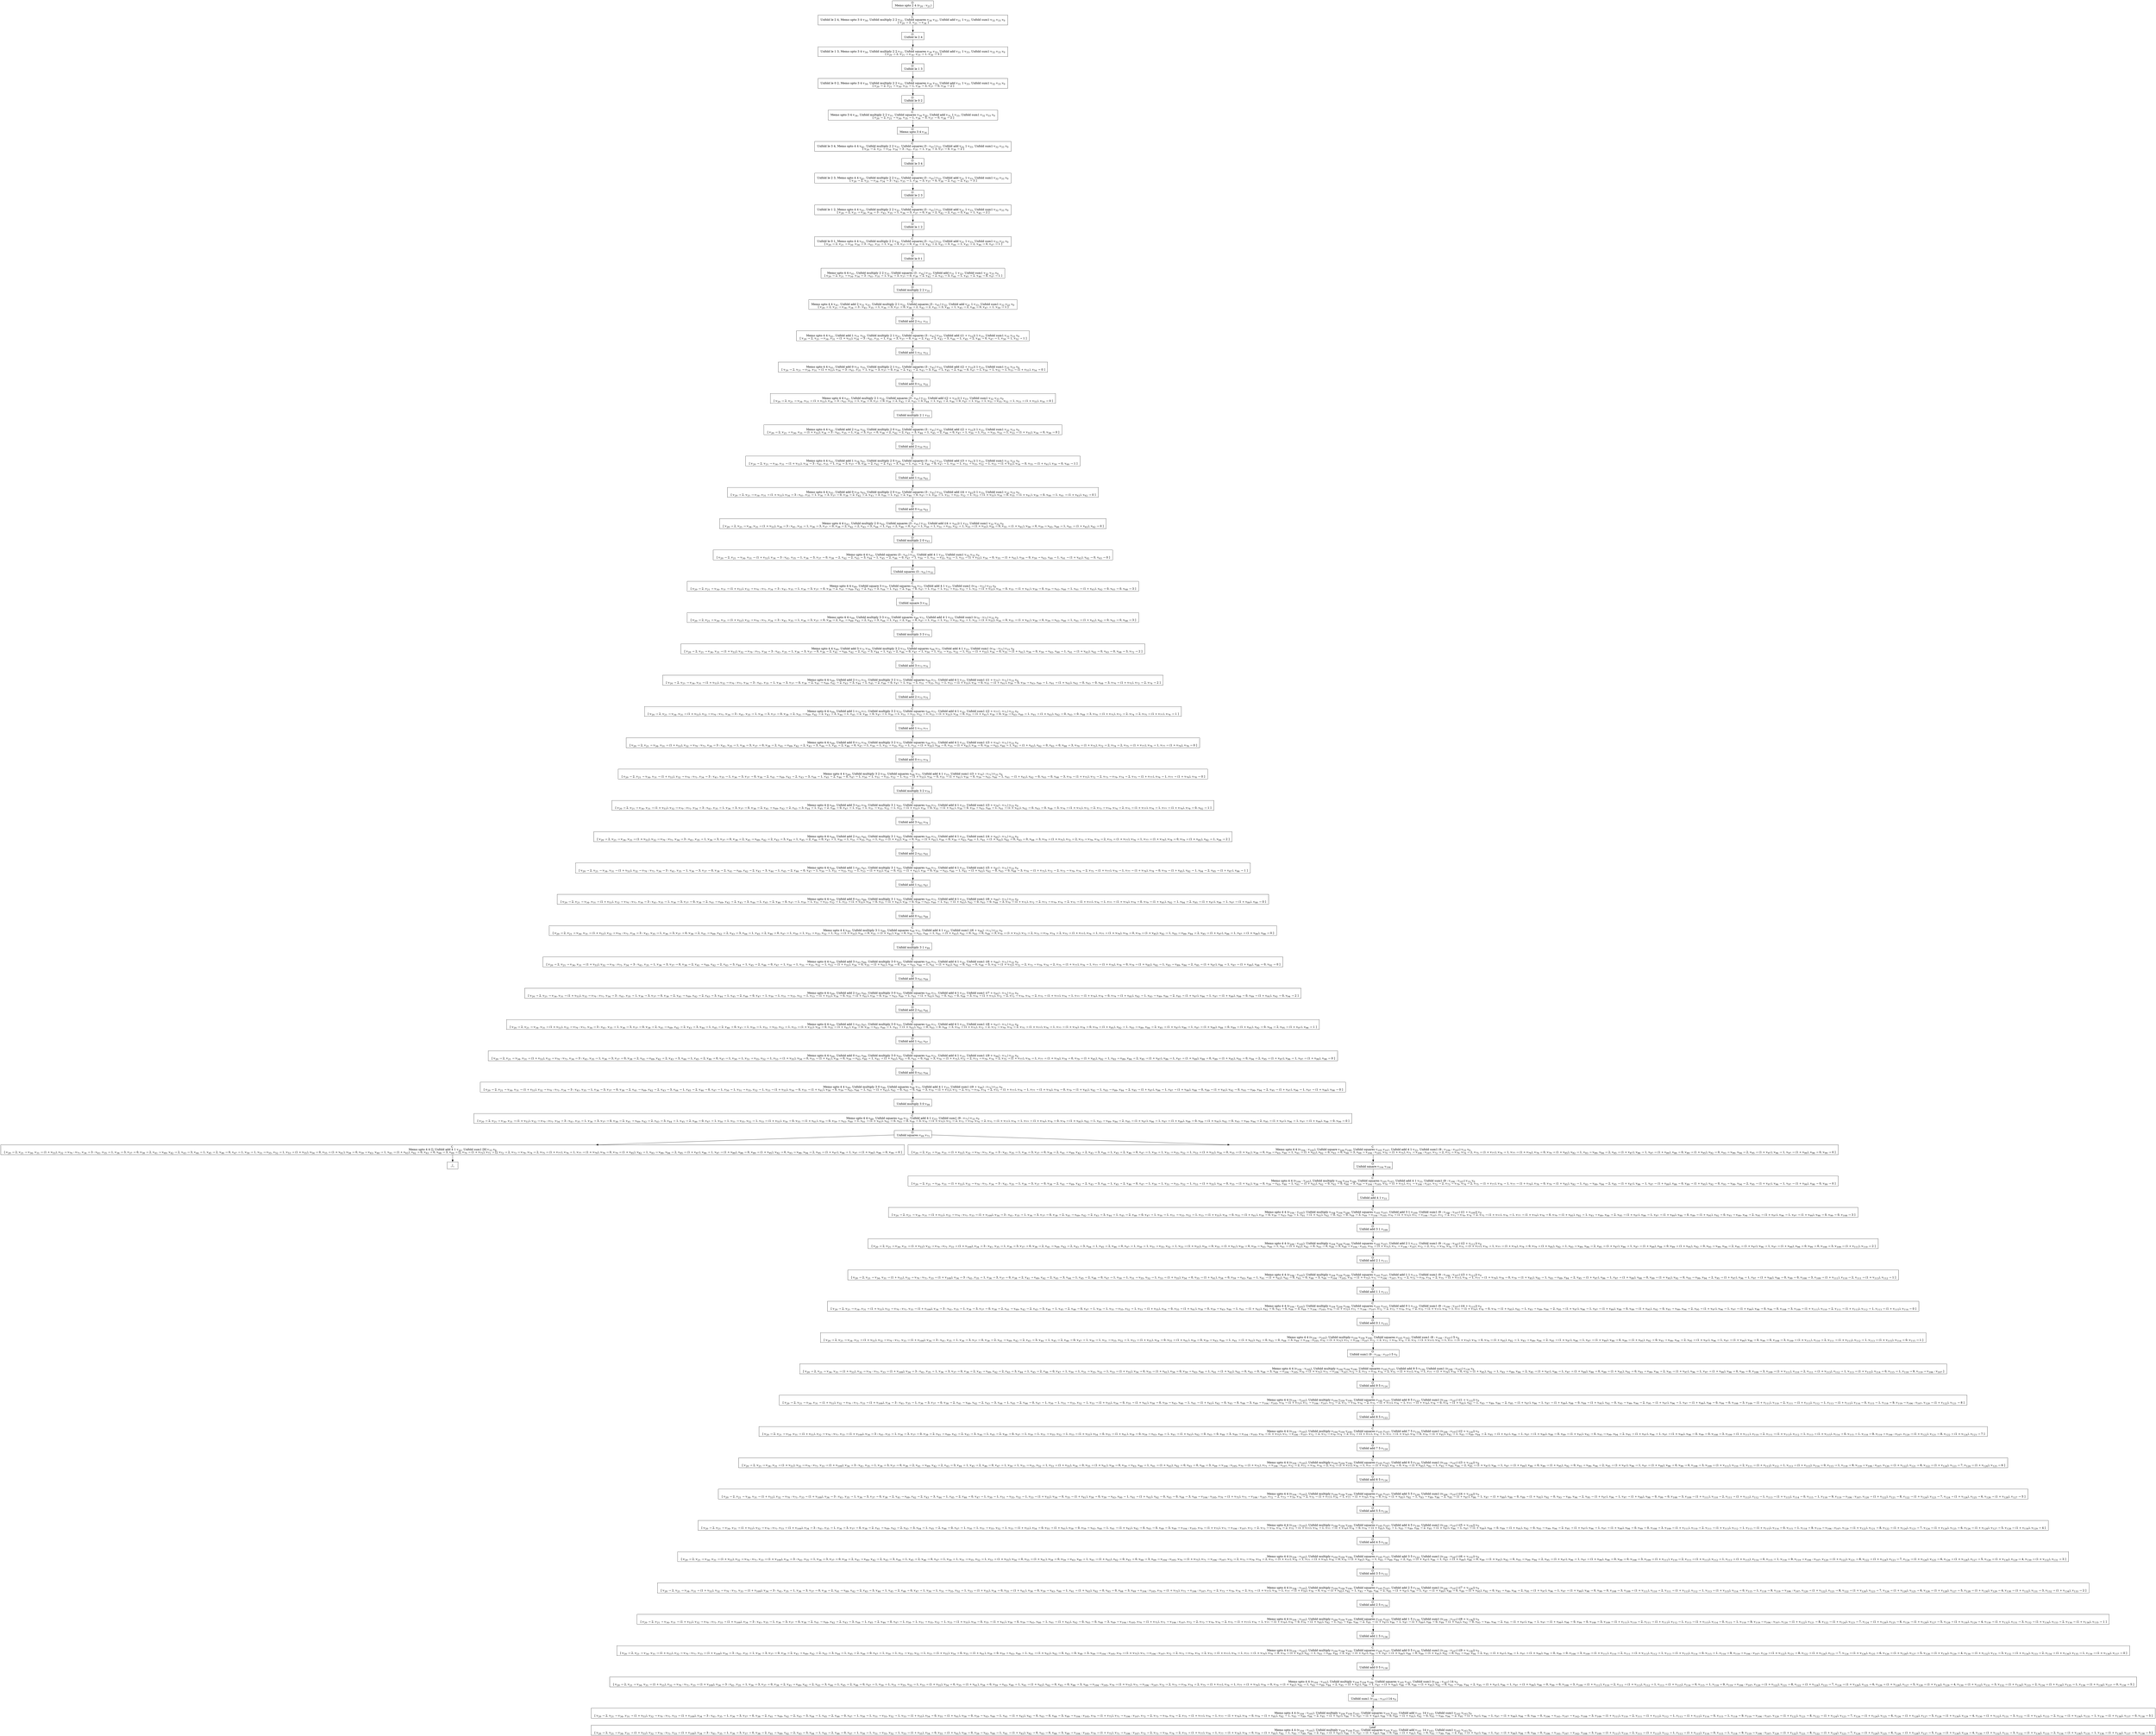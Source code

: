 digraph {
    graph [rankdir=TB
          ,bgcolor=transparent];
    node [shape=box
         ,fillcolor=white
         ,style=filled];
    0 [label=<O <BR/> Memo upto 2 4 (v<SUB>20</SUB> : v<SUB>21</SUB>)>];
    1 [label=<C <BR/> Unfold le 2 4, Memo upto 3 4 v<SUB>34</SUB>, Unfold multiply 2 2 v<SUB>31</SUB>, Unfold squares v<SUB>34</SUB> v<SUB>32</SUB>, Unfold add v<SUB>31</SUB> 1 v<SUB>33</SUB>, Unfold sum1 v<SUB>32</SUB> v<SUB>33</SUB> v<SUB>0</SUB> <BR/>  [ v<SUB>20</SUB> &rarr; 2, v<SUB>21</SUB> &rarr; v<SUB>34</SUB> ] >];
    2 [label=<O <BR/> Unfold le 2 4>];
    3 [label=<C <BR/> Unfold le 1 3, Memo upto 3 4 v<SUB>34</SUB>, Unfold multiply 2 2 v<SUB>31</SUB>, Unfold squares v<SUB>34</SUB> v<SUB>32</SUB>, Unfold add v<SUB>31</SUB> 1 v<SUB>33</SUB>, Unfold sum1 v<SUB>32</SUB> v<SUB>33</SUB> v<SUB>0</SUB> <BR/>  [ v<SUB>20</SUB> &rarr; 2, v<SUB>21</SUB> &rarr; v<SUB>34</SUB>, v<SUB>35</SUB> &rarr; 1, v<SUB>36</SUB> &rarr; 3 ] >];
    4 [label=<O <BR/> Unfold le 1 3>];
    5 [label=<C <BR/> Unfold le 0 2, Memo upto 3 4 v<SUB>34</SUB>, Unfold multiply 2 2 v<SUB>31</SUB>, Unfold squares v<SUB>34</SUB> v<SUB>32</SUB>, Unfold add v<SUB>31</SUB> 1 v<SUB>33</SUB>, Unfold sum1 v<SUB>32</SUB> v<SUB>33</SUB> v<SUB>0</SUB> <BR/>  [ v<SUB>20</SUB> &rarr; 2, v<SUB>21</SUB> &rarr; v<SUB>34</SUB>, v<SUB>35</SUB> &rarr; 1, v<SUB>36</SUB> &rarr; 3, v<SUB>37</SUB> &rarr; 0, v<SUB>38</SUB> &rarr; 2 ] >];
    6 [label=<O <BR/> Unfold le 0 2>];
    7 [label=<C <BR/> Memo upto 3 4 v<SUB>34</SUB>, Unfold multiply 2 2 v<SUB>31</SUB>, Unfold squares v<SUB>34</SUB> v<SUB>32</SUB>, Unfold add v<SUB>31</SUB> 1 v<SUB>33</SUB>, Unfold sum1 v<SUB>32</SUB> v<SUB>33</SUB> v<SUB>0</SUB> <BR/>  [ v<SUB>20</SUB> &rarr; 2, v<SUB>21</SUB> &rarr; v<SUB>34</SUB>, v<SUB>35</SUB> &rarr; 1, v<SUB>36</SUB> &rarr; 3, v<SUB>37</SUB> &rarr; 0, v<SUB>38</SUB> &rarr; 2 ] >];
    8 [label=<O <BR/> Memo upto 3 4 v<SUB>34</SUB>>];
    9 [label=<C <BR/> Unfold le 3 4, Memo upto 4 4 v<SUB>41</SUB>, Unfold multiply 2 2 v<SUB>31</SUB>, Unfold squares (3 : v<SUB>41</SUB>) v<SUB>32</SUB>, Unfold add v<SUB>31</SUB> 1 v<SUB>33</SUB>, Unfold sum1 v<SUB>32</SUB> v<SUB>33</SUB> v<SUB>0</SUB> <BR/>  [ v<SUB>20</SUB> &rarr; 2, v<SUB>21</SUB> &rarr; v<SUB>34</SUB>, v<SUB>34</SUB> &rarr; 3 : v<SUB>41</SUB>, v<SUB>35</SUB> &rarr; 1, v<SUB>36</SUB> &rarr; 3, v<SUB>37</SUB> &rarr; 0, v<SUB>38</SUB> &rarr; 2 ] >];
    10 [label=<O <BR/> Unfold le 3 4>];
    11 [label=<C <BR/> Unfold le 2 3, Memo upto 4 4 v<SUB>41</SUB>, Unfold multiply 2 2 v<SUB>31</SUB>, Unfold squares (3 : v<SUB>41</SUB>) v<SUB>32</SUB>, Unfold add v<SUB>31</SUB> 1 v<SUB>33</SUB>, Unfold sum1 v<SUB>32</SUB> v<SUB>33</SUB> v<SUB>0</SUB> <BR/>  [ v<SUB>20</SUB> &rarr; 2, v<SUB>21</SUB> &rarr; v<SUB>34</SUB>, v<SUB>34</SUB> &rarr; 3 : v<SUB>41</SUB>, v<SUB>35</SUB> &rarr; 1, v<SUB>36</SUB> &rarr; 3, v<SUB>37</SUB> &rarr; 0, v<SUB>38</SUB> &rarr; 2, v<SUB>42</SUB> &rarr; 2, v<SUB>43</SUB> &rarr; 3 ] >];
    12 [label=<O <BR/> Unfold le 2 3>];
    13 [label=<C <BR/> Unfold le 1 2, Memo upto 4 4 v<SUB>41</SUB>, Unfold multiply 2 2 v<SUB>31</SUB>, Unfold squares (3 : v<SUB>41</SUB>) v<SUB>32</SUB>, Unfold add v<SUB>31</SUB> 1 v<SUB>33</SUB>, Unfold sum1 v<SUB>32</SUB> v<SUB>33</SUB> v<SUB>0</SUB> <BR/>  [ v<SUB>20</SUB> &rarr; 2, v<SUB>21</SUB> &rarr; v<SUB>34</SUB>, v<SUB>34</SUB> &rarr; 3 : v<SUB>41</SUB>, v<SUB>35</SUB> &rarr; 1, v<SUB>36</SUB> &rarr; 3, v<SUB>37</SUB> &rarr; 0, v<SUB>38</SUB> &rarr; 2, v<SUB>42</SUB> &rarr; 2, v<SUB>43</SUB> &rarr; 3, v<SUB>44</SUB> &rarr; 1, v<SUB>45</SUB> &rarr; 2 ] >];
    14 [label=<O <BR/> Unfold le 1 2>];
    15 [label=<C <BR/> Unfold le 0 1, Memo upto 4 4 v<SUB>41</SUB>, Unfold multiply 2 2 v<SUB>31</SUB>, Unfold squares (3 : v<SUB>41</SUB>) v<SUB>32</SUB>, Unfold add v<SUB>31</SUB> 1 v<SUB>33</SUB>, Unfold sum1 v<SUB>32</SUB> v<SUB>33</SUB> v<SUB>0</SUB> <BR/>  [ v<SUB>20</SUB> &rarr; 2, v<SUB>21</SUB> &rarr; v<SUB>34</SUB>, v<SUB>34</SUB> &rarr; 3 : v<SUB>41</SUB>, v<SUB>35</SUB> &rarr; 1, v<SUB>36</SUB> &rarr; 3, v<SUB>37</SUB> &rarr; 0, v<SUB>38</SUB> &rarr; 2, v<SUB>42</SUB> &rarr; 2, v<SUB>43</SUB> &rarr; 3, v<SUB>44</SUB> &rarr; 1, v<SUB>45</SUB> &rarr; 2, v<SUB>46</SUB> &rarr; 0, v<SUB>47</SUB> &rarr; 1 ] >];
    16 [label=<O <BR/> Unfold le 0 1>];
    17 [label=<C <BR/> Memo upto 4 4 v<SUB>41</SUB>, Unfold multiply 2 2 v<SUB>31</SUB>, Unfold squares (3 : v<SUB>41</SUB>) v<SUB>32</SUB>, Unfold add v<SUB>31</SUB> 1 v<SUB>33</SUB>, Unfold sum1 v<SUB>32</SUB> v<SUB>33</SUB> v<SUB>0</SUB> <BR/>  [ v<SUB>20</SUB> &rarr; 2, v<SUB>21</SUB> &rarr; v<SUB>34</SUB>, v<SUB>34</SUB> &rarr; 3 : v<SUB>41</SUB>, v<SUB>35</SUB> &rarr; 1, v<SUB>36</SUB> &rarr; 3, v<SUB>37</SUB> &rarr; 0, v<SUB>38</SUB> &rarr; 2, v<SUB>42</SUB> &rarr; 2, v<SUB>43</SUB> &rarr; 3, v<SUB>44</SUB> &rarr; 1, v<SUB>45</SUB> &rarr; 2, v<SUB>46</SUB> &rarr; 0, v<SUB>47</SUB> &rarr; 1 ] >];
    18 [label=<O <BR/> Unfold multiply 2 2 v<SUB>31</SUB>>];
    19 [label=<C <BR/> Memo upto 4 4 v<SUB>41</SUB>, Unfold add 2 v<SUB>51</SUB> v<SUB>31</SUB>, Unfold multiply 2 1 v<SUB>51</SUB>, Unfold squares (3 : v<SUB>41</SUB>) v<SUB>32</SUB>, Unfold add v<SUB>31</SUB> 1 v<SUB>33</SUB>, Unfold sum1 v<SUB>32</SUB> v<SUB>33</SUB> v<SUB>0</SUB> <BR/>  [ v<SUB>20</SUB> &rarr; 2, v<SUB>21</SUB> &rarr; v<SUB>34</SUB>, v<SUB>34</SUB> &rarr; 3 : v<SUB>41</SUB>, v<SUB>35</SUB> &rarr; 1, v<SUB>36</SUB> &rarr; 3, v<SUB>37</SUB> &rarr; 0, v<SUB>38</SUB> &rarr; 2, v<SUB>42</SUB> &rarr; 2, v<SUB>43</SUB> &rarr; 3, v<SUB>44</SUB> &rarr; 1, v<SUB>45</SUB> &rarr; 2, v<SUB>46</SUB> &rarr; 0, v<SUB>47</SUB> &rarr; 1, v<SUB>50</SUB> &rarr; 1 ] >];
    20 [label=<O <BR/> Unfold add 2 v<SUB>51</SUB> v<SUB>31</SUB>>];
    21 [label=<C <BR/> Memo upto 4 4 v<SUB>41</SUB>, Unfold add 1 v<SUB>51</SUB> v<SUB>53</SUB>, Unfold multiply 2 1 v<SUB>51</SUB>, Unfold squares (3 : v<SUB>41</SUB>) v<SUB>32</SUB>, Unfold add ((1 + v<SUB>53</SUB>)) 1 v<SUB>33</SUB>, Unfold sum1 v<SUB>32</SUB> v<SUB>33</SUB> v<SUB>0</SUB> <BR/>  [ v<SUB>20</SUB> &rarr; 2, v<SUB>21</SUB> &rarr; v<SUB>34</SUB>, v<SUB>31</SUB> &rarr; (1 + v<SUB>53</SUB>), v<SUB>34</SUB> &rarr; 3 : v<SUB>41</SUB>, v<SUB>35</SUB> &rarr; 1, v<SUB>36</SUB> &rarr; 3, v<SUB>37</SUB> &rarr; 0, v<SUB>38</SUB> &rarr; 2, v<SUB>42</SUB> &rarr; 2, v<SUB>43</SUB> &rarr; 3, v<SUB>44</SUB> &rarr; 1, v<SUB>45</SUB> &rarr; 2, v<SUB>46</SUB> &rarr; 0, v<SUB>47</SUB> &rarr; 1, v<SUB>50</SUB> &rarr; 1, v<SUB>52</SUB> &rarr; 1 ] >];
    22 [label=<O <BR/> Unfold add 1 v<SUB>51</SUB> v<SUB>53</SUB>>];
    23 [label=<C <BR/> Memo upto 4 4 v<SUB>41</SUB>, Unfold add 0 v<SUB>51</SUB> v<SUB>55</SUB>, Unfold multiply 2 1 v<SUB>51</SUB>, Unfold squares (3 : v<SUB>41</SUB>) v<SUB>32</SUB>, Unfold add ((2 + v<SUB>55</SUB>)) 1 v<SUB>33</SUB>, Unfold sum1 v<SUB>32</SUB> v<SUB>33</SUB> v<SUB>0</SUB> <BR/>  [ v<SUB>20</SUB> &rarr; 2, v<SUB>21</SUB> &rarr; v<SUB>34</SUB>, v<SUB>31</SUB> &rarr; (1 + v<SUB>53</SUB>), v<SUB>34</SUB> &rarr; 3 : v<SUB>41</SUB>, v<SUB>35</SUB> &rarr; 1, v<SUB>36</SUB> &rarr; 3, v<SUB>37</SUB> &rarr; 0, v<SUB>38</SUB> &rarr; 2, v<SUB>42</SUB> &rarr; 2, v<SUB>43</SUB> &rarr; 3, v<SUB>44</SUB> &rarr; 1, v<SUB>45</SUB> &rarr; 2, v<SUB>46</SUB> &rarr; 0, v<SUB>47</SUB> &rarr; 1, v<SUB>50</SUB> &rarr; 1, v<SUB>52</SUB> &rarr; 1, v<SUB>53</SUB> &rarr; (1 + v<SUB>55</SUB>), v<SUB>54</SUB> &rarr; 0 ] >];
    24 [label=<O <BR/> Unfold add 0 v<SUB>51</SUB> v<SUB>55</SUB>>];
    25 [label=<C <BR/> Memo upto 4 4 v<SUB>41</SUB>, Unfold multiply 2 1 v<SUB>55</SUB>, Unfold squares (3 : v<SUB>41</SUB>) v<SUB>32</SUB>, Unfold add ((2 + v<SUB>55</SUB>)) 1 v<SUB>33</SUB>, Unfold sum1 v<SUB>32</SUB> v<SUB>33</SUB> v<SUB>0</SUB> <BR/>  [ v<SUB>20</SUB> &rarr; 2, v<SUB>21</SUB> &rarr; v<SUB>34</SUB>, v<SUB>31</SUB> &rarr; (1 + v<SUB>53</SUB>), v<SUB>34</SUB> &rarr; 3 : v<SUB>41</SUB>, v<SUB>35</SUB> &rarr; 1, v<SUB>36</SUB> &rarr; 3, v<SUB>37</SUB> &rarr; 0, v<SUB>38</SUB> &rarr; 2, v<SUB>42</SUB> &rarr; 2, v<SUB>43</SUB> &rarr; 3, v<SUB>44</SUB> &rarr; 1, v<SUB>45</SUB> &rarr; 2, v<SUB>46</SUB> &rarr; 0, v<SUB>47</SUB> &rarr; 1, v<SUB>50</SUB> &rarr; 1, v<SUB>51</SUB> &rarr; v<SUB>55</SUB>, v<SUB>52</SUB> &rarr; 1, v<SUB>53</SUB> &rarr; (1 + v<SUB>55</SUB>), v<SUB>54</SUB> &rarr; 0 ] >];
    26 [label=<O <BR/> Unfold multiply 2 1 v<SUB>55</SUB>>];
    27 [label=<C <BR/> Memo upto 4 4 v<SUB>41</SUB>, Unfold add 2 v<SUB>59</SUB> v<SUB>55</SUB>, Unfold multiply 2 0 v<SUB>59</SUB>, Unfold squares (3 : v<SUB>41</SUB>) v<SUB>32</SUB>, Unfold add ((2 + v<SUB>55</SUB>)) 1 v<SUB>33</SUB>, Unfold sum1 v<SUB>32</SUB> v<SUB>33</SUB> v<SUB>0</SUB> <BR/>  [ v<SUB>20</SUB> &rarr; 2, v<SUB>21</SUB> &rarr; v<SUB>34</SUB>, v<SUB>31</SUB> &rarr; (1 + v<SUB>53</SUB>), v<SUB>34</SUB> &rarr; 3 : v<SUB>41</SUB>, v<SUB>35</SUB> &rarr; 1, v<SUB>36</SUB> &rarr; 3, v<SUB>37</SUB> &rarr; 0, v<SUB>38</SUB> &rarr; 2, v<SUB>42</SUB> &rarr; 2, v<SUB>43</SUB> &rarr; 3, v<SUB>44</SUB> &rarr; 1, v<SUB>45</SUB> &rarr; 2, v<SUB>46</SUB> &rarr; 0, v<SUB>47</SUB> &rarr; 1, v<SUB>50</SUB> &rarr; 1, v<SUB>51</SUB> &rarr; v<SUB>55</SUB>, v<SUB>52</SUB> &rarr; 1, v<SUB>53</SUB> &rarr; (1 + v<SUB>55</SUB>), v<SUB>54</SUB> &rarr; 0, v<SUB>58</SUB> &rarr; 0 ] >];
    28 [label=<O <BR/> Unfold add 2 v<SUB>59</SUB> v<SUB>55</SUB>>];
    29 [label=<C <BR/> Memo upto 4 4 v<SUB>41</SUB>, Unfold add 1 v<SUB>59</SUB> v<SUB>61</SUB>, Unfold multiply 2 0 v<SUB>59</SUB>, Unfold squares (3 : v<SUB>41</SUB>) v<SUB>32</SUB>, Unfold add ((3 + v<SUB>61</SUB>)) 1 v<SUB>33</SUB>, Unfold sum1 v<SUB>32</SUB> v<SUB>33</SUB> v<SUB>0</SUB> <BR/>  [ v<SUB>20</SUB> &rarr; 2, v<SUB>21</SUB> &rarr; v<SUB>34</SUB>, v<SUB>31</SUB> &rarr; (1 + v<SUB>53</SUB>), v<SUB>34</SUB> &rarr; 3 : v<SUB>41</SUB>, v<SUB>35</SUB> &rarr; 1, v<SUB>36</SUB> &rarr; 3, v<SUB>37</SUB> &rarr; 0, v<SUB>38</SUB> &rarr; 2, v<SUB>42</SUB> &rarr; 2, v<SUB>43</SUB> &rarr; 3, v<SUB>44</SUB> &rarr; 1, v<SUB>45</SUB> &rarr; 2, v<SUB>46</SUB> &rarr; 0, v<SUB>47</SUB> &rarr; 1, v<SUB>50</SUB> &rarr; 1, v<SUB>51</SUB> &rarr; v<SUB>55</SUB>, v<SUB>52</SUB> &rarr; 1, v<SUB>53</SUB> &rarr; (1 + v<SUB>55</SUB>), v<SUB>54</SUB> &rarr; 0, v<SUB>55</SUB> &rarr; (1 + v<SUB>61</SUB>), v<SUB>58</SUB> &rarr; 0, v<SUB>60</SUB> &rarr; 1 ] >];
    30 [label=<O <BR/> Unfold add 1 v<SUB>59</SUB> v<SUB>61</SUB>>];
    31 [label=<C <BR/> Memo upto 4 4 v<SUB>41</SUB>, Unfold add 0 v<SUB>59</SUB> v<SUB>63</SUB>, Unfold multiply 2 0 v<SUB>59</SUB>, Unfold squares (3 : v<SUB>41</SUB>) v<SUB>32</SUB>, Unfold add ((4 + v<SUB>63</SUB>)) 1 v<SUB>33</SUB>, Unfold sum1 v<SUB>32</SUB> v<SUB>33</SUB> v<SUB>0</SUB> <BR/>  [ v<SUB>20</SUB> &rarr; 2, v<SUB>21</SUB> &rarr; v<SUB>34</SUB>, v<SUB>31</SUB> &rarr; (1 + v<SUB>53</SUB>), v<SUB>34</SUB> &rarr; 3 : v<SUB>41</SUB>, v<SUB>35</SUB> &rarr; 1, v<SUB>36</SUB> &rarr; 3, v<SUB>37</SUB> &rarr; 0, v<SUB>38</SUB> &rarr; 2, v<SUB>42</SUB> &rarr; 2, v<SUB>43</SUB> &rarr; 3, v<SUB>44</SUB> &rarr; 1, v<SUB>45</SUB> &rarr; 2, v<SUB>46</SUB> &rarr; 0, v<SUB>47</SUB> &rarr; 1, v<SUB>50</SUB> &rarr; 1, v<SUB>51</SUB> &rarr; v<SUB>55</SUB>, v<SUB>52</SUB> &rarr; 1, v<SUB>53</SUB> &rarr; (1 + v<SUB>55</SUB>), v<SUB>54</SUB> &rarr; 0, v<SUB>55</SUB> &rarr; (1 + v<SUB>61</SUB>), v<SUB>58</SUB> &rarr; 0, v<SUB>60</SUB> &rarr; 1, v<SUB>61</SUB> &rarr; (1 + v<SUB>63</SUB>), v<SUB>62</SUB> &rarr; 0 ] >];
    32 [label=<O <BR/> Unfold add 0 v<SUB>59</SUB> v<SUB>63</SUB>>];
    33 [label=<C <BR/> Memo upto 4 4 v<SUB>41</SUB>, Unfold multiply 2 0 v<SUB>63</SUB>, Unfold squares (3 : v<SUB>41</SUB>) v<SUB>32</SUB>, Unfold add ((4 + v<SUB>63</SUB>)) 1 v<SUB>33</SUB>, Unfold sum1 v<SUB>32</SUB> v<SUB>33</SUB> v<SUB>0</SUB> <BR/>  [ v<SUB>20</SUB> &rarr; 2, v<SUB>21</SUB> &rarr; v<SUB>34</SUB>, v<SUB>31</SUB> &rarr; (1 + v<SUB>53</SUB>), v<SUB>34</SUB> &rarr; 3 : v<SUB>41</SUB>, v<SUB>35</SUB> &rarr; 1, v<SUB>36</SUB> &rarr; 3, v<SUB>37</SUB> &rarr; 0, v<SUB>38</SUB> &rarr; 2, v<SUB>42</SUB> &rarr; 2, v<SUB>43</SUB> &rarr; 3, v<SUB>44</SUB> &rarr; 1, v<SUB>45</SUB> &rarr; 2, v<SUB>46</SUB> &rarr; 0, v<SUB>47</SUB> &rarr; 1, v<SUB>50</SUB> &rarr; 1, v<SUB>51</SUB> &rarr; v<SUB>55</SUB>, v<SUB>52</SUB> &rarr; 1, v<SUB>53</SUB> &rarr; (1 + v<SUB>55</SUB>), v<SUB>54</SUB> &rarr; 0, v<SUB>55</SUB> &rarr; (1 + v<SUB>61</SUB>), v<SUB>58</SUB> &rarr; 0, v<SUB>59</SUB> &rarr; v<SUB>63</SUB>, v<SUB>60</SUB> &rarr; 1, v<SUB>61</SUB> &rarr; (1 + v<SUB>63</SUB>), v<SUB>62</SUB> &rarr; 0 ] >];
    34 [label=<O <BR/> Unfold multiply 2 0 v<SUB>63</SUB>>];
    35 [label=<C <BR/> Memo upto 4 4 v<SUB>41</SUB>, Unfold squares (3 : v<SUB>41</SUB>) v<SUB>32</SUB>, Unfold add 4 1 v<SUB>33</SUB>, Unfold sum1 v<SUB>32</SUB> v<SUB>33</SUB> v<SUB>0</SUB> <BR/>  [ v<SUB>20</SUB> &rarr; 2, v<SUB>21</SUB> &rarr; v<SUB>34</SUB>, v<SUB>31</SUB> &rarr; (1 + v<SUB>53</SUB>), v<SUB>34</SUB> &rarr; 3 : v<SUB>41</SUB>, v<SUB>35</SUB> &rarr; 1, v<SUB>36</SUB> &rarr; 3, v<SUB>37</SUB> &rarr; 0, v<SUB>38</SUB> &rarr; 2, v<SUB>42</SUB> &rarr; 2, v<SUB>43</SUB> &rarr; 3, v<SUB>44</SUB> &rarr; 1, v<SUB>45</SUB> &rarr; 2, v<SUB>46</SUB> &rarr; 0, v<SUB>47</SUB> &rarr; 1, v<SUB>50</SUB> &rarr; 1, v<SUB>51</SUB> &rarr; v<SUB>55</SUB>, v<SUB>52</SUB> &rarr; 1, v<SUB>53</SUB> &rarr; (1 + v<SUB>55</SUB>), v<SUB>54</SUB> &rarr; 0, v<SUB>55</SUB> &rarr; (1 + v<SUB>61</SUB>), v<SUB>58</SUB> &rarr; 0, v<SUB>59</SUB> &rarr; v<SUB>63</SUB>, v<SUB>60</SUB> &rarr; 1, v<SUB>61</SUB> &rarr; (1 + v<SUB>63</SUB>), v<SUB>62</SUB> &rarr; 0, v<SUB>63</SUB> &rarr; 0 ] >];
    36 [label=<O <BR/> Unfold squares (3 : v<SUB>41</SUB>) v<SUB>32</SUB>>];
    37 [label=<C <BR/> Memo upto 4 4 v<SUB>69</SUB>, Unfold square 3 v<SUB>70</SUB>, Unfold squares v<SUB>69</SUB> v<SUB>71</SUB>, Unfold add 4 1 v<SUB>33</SUB>, Unfold sum1 (v<SUB>70</SUB> : v<SUB>71</SUB>) v<SUB>33</SUB> v<SUB>0</SUB> <BR/>  [ v<SUB>20</SUB> &rarr; 2, v<SUB>21</SUB> &rarr; v<SUB>34</SUB>, v<SUB>31</SUB> &rarr; (1 + v<SUB>53</SUB>), v<SUB>32</SUB> &rarr; v<SUB>70</SUB> : v<SUB>71</SUB>, v<SUB>34</SUB> &rarr; 3 : v<SUB>41</SUB>, v<SUB>35</SUB> &rarr; 1, v<SUB>36</SUB> &rarr; 3, v<SUB>37</SUB> &rarr; 0, v<SUB>38</SUB> &rarr; 2, v<SUB>41</SUB> &rarr; v<SUB>69</SUB>, v<SUB>42</SUB> &rarr; 2, v<SUB>43</SUB> &rarr; 3, v<SUB>44</SUB> &rarr; 1, v<SUB>45</SUB> &rarr; 2, v<SUB>46</SUB> &rarr; 0, v<SUB>47</SUB> &rarr; 1, v<SUB>50</SUB> &rarr; 1, v<SUB>51</SUB> &rarr; v<SUB>55</SUB>, v<SUB>52</SUB> &rarr; 1, v<SUB>53</SUB> &rarr; (1 + v<SUB>55</SUB>), v<SUB>54</SUB> &rarr; 0, v<SUB>55</SUB> &rarr; (1 + v<SUB>61</SUB>), v<SUB>58</SUB> &rarr; 0, v<SUB>59</SUB> &rarr; v<SUB>63</SUB>, v<SUB>60</SUB> &rarr; 1, v<SUB>61</SUB> &rarr; (1 + v<SUB>63</SUB>), v<SUB>62</SUB> &rarr; 0, v<SUB>63</SUB> &rarr; 0, v<SUB>68</SUB> &rarr; 3 ] >];
    38 [label=<O <BR/> Unfold square 3 v<SUB>70</SUB>>];
    39 [label=<C <BR/> Memo upto 4 4 v<SUB>69</SUB>, Unfold multiply 3 3 v<SUB>70</SUB>, Unfold squares v<SUB>69</SUB> v<SUB>71</SUB>, Unfold add 4 1 v<SUB>33</SUB>, Unfold sum1 (v<SUB>70</SUB> : v<SUB>71</SUB>) v<SUB>33</SUB> v<SUB>0</SUB> <BR/>  [ v<SUB>20</SUB> &rarr; 2, v<SUB>21</SUB> &rarr; v<SUB>34</SUB>, v<SUB>31</SUB> &rarr; (1 + v<SUB>53</SUB>), v<SUB>32</SUB> &rarr; v<SUB>70</SUB> : v<SUB>71</SUB>, v<SUB>34</SUB> &rarr; 3 : v<SUB>41</SUB>, v<SUB>35</SUB> &rarr; 1, v<SUB>36</SUB> &rarr; 3, v<SUB>37</SUB> &rarr; 0, v<SUB>38</SUB> &rarr; 2, v<SUB>41</SUB> &rarr; v<SUB>69</SUB>, v<SUB>42</SUB> &rarr; 2, v<SUB>43</SUB> &rarr; 3, v<SUB>44</SUB> &rarr; 1, v<SUB>45</SUB> &rarr; 2, v<SUB>46</SUB> &rarr; 0, v<SUB>47</SUB> &rarr; 1, v<SUB>50</SUB> &rarr; 1, v<SUB>51</SUB> &rarr; v<SUB>55</SUB>, v<SUB>52</SUB> &rarr; 1, v<SUB>53</SUB> &rarr; (1 + v<SUB>55</SUB>), v<SUB>54</SUB> &rarr; 0, v<SUB>55</SUB> &rarr; (1 + v<SUB>61</SUB>), v<SUB>58</SUB> &rarr; 0, v<SUB>59</SUB> &rarr; v<SUB>63</SUB>, v<SUB>60</SUB> &rarr; 1, v<SUB>61</SUB> &rarr; (1 + v<SUB>63</SUB>), v<SUB>62</SUB> &rarr; 0, v<SUB>63</SUB> &rarr; 0, v<SUB>68</SUB> &rarr; 3 ] >];
    40 [label=<O <BR/> Unfold multiply 3 3 v<SUB>70</SUB>>];
    41 [label=<C <BR/> Memo upto 4 4 v<SUB>69</SUB>, Unfold add 3 v<SUB>73</SUB> v<SUB>70</SUB>, Unfold multiply 3 2 v<SUB>73</SUB>, Unfold squares v<SUB>69</SUB> v<SUB>71</SUB>, Unfold add 4 1 v<SUB>33</SUB>, Unfold sum1 (v<SUB>70</SUB> : v<SUB>71</SUB>) v<SUB>33</SUB> v<SUB>0</SUB> <BR/>  [ v<SUB>20</SUB> &rarr; 2, v<SUB>21</SUB> &rarr; v<SUB>34</SUB>, v<SUB>31</SUB> &rarr; (1 + v<SUB>53</SUB>), v<SUB>32</SUB> &rarr; v<SUB>70</SUB> : v<SUB>71</SUB>, v<SUB>34</SUB> &rarr; 3 : v<SUB>41</SUB>, v<SUB>35</SUB> &rarr; 1, v<SUB>36</SUB> &rarr; 3, v<SUB>37</SUB> &rarr; 0, v<SUB>38</SUB> &rarr; 2, v<SUB>41</SUB> &rarr; v<SUB>69</SUB>, v<SUB>42</SUB> &rarr; 2, v<SUB>43</SUB> &rarr; 3, v<SUB>44</SUB> &rarr; 1, v<SUB>45</SUB> &rarr; 2, v<SUB>46</SUB> &rarr; 0, v<SUB>47</SUB> &rarr; 1, v<SUB>50</SUB> &rarr; 1, v<SUB>51</SUB> &rarr; v<SUB>55</SUB>, v<SUB>52</SUB> &rarr; 1, v<SUB>53</SUB> &rarr; (1 + v<SUB>55</SUB>), v<SUB>54</SUB> &rarr; 0, v<SUB>55</SUB> &rarr; (1 + v<SUB>61</SUB>), v<SUB>58</SUB> &rarr; 0, v<SUB>59</SUB> &rarr; v<SUB>63</SUB>, v<SUB>60</SUB> &rarr; 1, v<SUB>61</SUB> &rarr; (1 + v<SUB>63</SUB>), v<SUB>62</SUB> &rarr; 0, v<SUB>63</SUB> &rarr; 0, v<SUB>68</SUB> &rarr; 3, v<SUB>72</SUB> &rarr; 2 ] >];
    42 [label=<O <BR/> Unfold add 3 v<SUB>73</SUB> v<SUB>70</SUB>>];
    43 [label=<C <BR/> Memo upto 4 4 v<SUB>69</SUB>, Unfold add 2 v<SUB>73</SUB> v<SUB>75</SUB>, Unfold multiply 3 2 v<SUB>73</SUB>, Unfold squares v<SUB>69</SUB> v<SUB>71</SUB>, Unfold add 4 1 v<SUB>33</SUB>, Unfold sum1 ((1 + v<SUB>75</SUB>) : v<SUB>71</SUB>) v<SUB>33</SUB> v<SUB>0</SUB> <BR/>  [ v<SUB>20</SUB> &rarr; 2, v<SUB>21</SUB> &rarr; v<SUB>34</SUB>, v<SUB>31</SUB> &rarr; (1 + v<SUB>53</SUB>), v<SUB>32</SUB> &rarr; v<SUB>70</SUB> : v<SUB>71</SUB>, v<SUB>34</SUB> &rarr; 3 : v<SUB>41</SUB>, v<SUB>35</SUB> &rarr; 1, v<SUB>36</SUB> &rarr; 3, v<SUB>37</SUB> &rarr; 0, v<SUB>38</SUB> &rarr; 2, v<SUB>41</SUB> &rarr; v<SUB>69</SUB>, v<SUB>42</SUB> &rarr; 2, v<SUB>43</SUB> &rarr; 3, v<SUB>44</SUB> &rarr; 1, v<SUB>45</SUB> &rarr; 2, v<SUB>46</SUB> &rarr; 0, v<SUB>47</SUB> &rarr; 1, v<SUB>50</SUB> &rarr; 1, v<SUB>51</SUB> &rarr; v<SUB>55</SUB>, v<SUB>52</SUB> &rarr; 1, v<SUB>53</SUB> &rarr; (1 + v<SUB>55</SUB>), v<SUB>54</SUB> &rarr; 0, v<SUB>55</SUB> &rarr; (1 + v<SUB>61</SUB>), v<SUB>58</SUB> &rarr; 0, v<SUB>59</SUB> &rarr; v<SUB>63</SUB>, v<SUB>60</SUB> &rarr; 1, v<SUB>61</SUB> &rarr; (1 + v<SUB>63</SUB>), v<SUB>62</SUB> &rarr; 0, v<SUB>63</SUB> &rarr; 0, v<SUB>68</SUB> &rarr; 3, v<SUB>70</SUB> &rarr; (1 + v<SUB>75</SUB>), v<SUB>72</SUB> &rarr; 2, v<SUB>74</SUB> &rarr; 2 ] >];
    44 [label=<O <BR/> Unfold add 2 v<SUB>73</SUB> v<SUB>75</SUB>>];
    45 [label=<C <BR/> Memo upto 4 4 v<SUB>69</SUB>, Unfold add 1 v<SUB>73</SUB> v<SUB>77</SUB>, Unfold multiply 3 2 v<SUB>73</SUB>, Unfold squares v<SUB>69</SUB> v<SUB>71</SUB>, Unfold add 4 1 v<SUB>33</SUB>, Unfold sum1 ((2 + v<SUB>77</SUB>) : v<SUB>71</SUB>) v<SUB>33</SUB> v<SUB>0</SUB> <BR/>  [ v<SUB>20</SUB> &rarr; 2, v<SUB>21</SUB> &rarr; v<SUB>34</SUB>, v<SUB>31</SUB> &rarr; (1 + v<SUB>53</SUB>), v<SUB>32</SUB> &rarr; v<SUB>70</SUB> : v<SUB>71</SUB>, v<SUB>34</SUB> &rarr; 3 : v<SUB>41</SUB>, v<SUB>35</SUB> &rarr; 1, v<SUB>36</SUB> &rarr; 3, v<SUB>37</SUB> &rarr; 0, v<SUB>38</SUB> &rarr; 2, v<SUB>41</SUB> &rarr; v<SUB>69</SUB>, v<SUB>42</SUB> &rarr; 2, v<SUB>43</SUB> &rarr; 3, v<SUB>44</SUB> &rarr; 1, v<SUB>45</SUB> &rarr; 2, v<SUB>46</SUB> &rarr; 0, v<SUB>47</SUB> &rarr; 1, v<SUB>50</SUB> &rarr; 1, v<SUB>51</SUB> &rarr; v<SUB>55</SUB>, v<SUB>52</SUB> &rarr; 1, v<SUB>53</SUB> &rarr; (1 + v<SUB>55</SUB>), v<SUB>54</SUB> &rarr; 0, v<SUB>55</SUB> &rarr; (1 + v<SUB>61</SUB>), v<SUB>58</SUB> &rarr; 0, v<SUB>59</SUB> &rarr; v<SUB>63</SUB>, v<SUB>60</SUB> &rarr; 1, v<SUB>61</SUB> &rarr; (1 + v<SUB>63</SUB>), v<SUB>62</SUB> &rarr; 0, v<SUB>63</SUB> &rarr; 0, v<SUB>68</SUB> &rarr; 3, v<SUB>70</SUB> &rarr; (1 + v<SUB>75</SUB>), v<SUB>72</SUB> &rarr; 2, v<SUB>74</SUB> &rarr; 2, v<SUB>75</SUB> &rarr; (1 + v<SUB>77</SUB>), v<SUB>76</SUB> &rarr; 1 ] >];
    46 [label=<O <BR/> Unfold add 1 v<SUB>73</SUB> v<SUB>77</SUB>>];
    47 [label=<C <BR/> Memo upto 4 4 v<SUB>69</SUB>, Unfold add 0 v<SUB>73</SUB> v<SUB>79</SUB>, Unfold multiply 3 2 v<SUB>73</SUB>, Unfold squares v<SUB>69</SUB> v<SUB>71</SUB>, Unfold add 4 1 v<SUB>33</SUB>, Unfold sum1 ((3 + v<SUB>79</SUB>) : v<SUB>71</SUB>) v<SUB>33</SUB> v<SUB>0</SUB> <BR/>  [ v<SUB>20</SUB> &rarr; 2, v<SUB>21</SUB> &rarr; v<SUB>34</SUB>, v<SUB>31</SUB> &rarr; (1 + v<SUB>53</SUB>), v<SUB>32</SUB> &rarr; v<SUB>70</SUB> : v<SUB>71</SUB>, v<SUB>34</SUB> &rarr; 3 : v<SUB>41</SUB>, v<SUB>35</SUB> &rarr; 1, v<SUB>36</SUB> &rarr; 3, v<SUB>37</SUB> &rarr; 0, v<SUB>38</SUB> &rarr; 2, v<SUB>41</SUB> &rarr; v<SUB>69</SUB>, v<SUB>42</SUB> &rarr; 2, v<SUB>43</SUB> &rarr; 3, v<SUB>44</SUB> &rarr; 1, v<SUB>45</SUB> &rarr; 2, v<SUB>46</SUB> &rarr; 0, v<SUB>47</SUB> &rarr; 1, v<SUB>50</SUB> &rarr; 1, v<SUB>51</SUB> &rarr; v<SUB>55</SUB>, v<SUB>52</SUB> &rarr; 1, v<SUB>53</SUB> &rarr; (1 + v<SUB>55</SUB>), v<SUB>54</SUB> &rarr; 0, v<SUB>55</SUB> &rarr; (1 + v<SUB>61</SUB>), v<SUB>58</SUB> &rarr; 0, v<SUB>59</SUB> &rarr; v<SUB>63</SUB>, v<SUB>60</SUB> &rarr; 1, v<SUB>61</SUB> &rarr; (1 + v<SUB>63</SUB>), v<SUB>62</SUB> &rarr; 0, v<SUB>63</SUB> &rarr; 0, v<SUB>68</SUB> &rarr; 3, v<SUB>70</SUB> &rarr; (1 + v<SUB>75</SUB>), v<SUB>72</SUB> &rarr; 2, v<SUB>74</SUB> &rarr; 2, v<SUB>75</SUB> &rarr; (1 + v<SUB>77</SUB>), v<SUB>76</SUB> &rarr; 1, v<SUB>77</SUB> &rarr; (1 + v<SUB>79</SUB>), v<SUB>78</SUB> &rarr; 0 ] >];
    48 [label=<O <BR/> Unfold add 0 v<SUB>73</SUB> v<SUB>79</SUB>>];
    49 [label=<C <BR/> Memo upto 4 4 v<SUB>69</SUB>, Unfold multiply 3 2 v<SUB>79</SUB>, Unfold squares v<SUB>69</SUB> v<SUB>71</SUB>, Unfold add 4 1 v<SUB>33</SUB>, Unfold sum1 ((3 + v<SUB>79</SUB>) : v<SUB>71</SUB>) v<SUB>33</SUB> v<SUB>0</SUB> <BR/>  [ v<SUB>20</SUB> &rarr; 2, v<SUB>21</SUB> &rarr; v<SUB>34</SUB>, v<SUB>31</SUB> &rarr; (1 + v<SUB>53</SUB>), v<SUB>32</SUB> &rarr; v<SUB>70</SUB> : v<SUB>71</SUB>, v<SUB>34</SUB> &rarr; 3 : v<SUB>41</SUB>, v<SUB>35</SUB> &rarr; 1, v<SUB>36</SUB> &rarr; 3, v<SUB>37</SUB> &rarr; 0, v<SUB>38</SUB> &rarr; 2, v<SUB>41</SUB> &rarr; v<SUB>69</SUB>, v<SUB>42</SUB> &rarr; 2, v<SUB>43</SUB> &rarr; 3, v<SUB>44</SUB> &rarr; 1, v<SUB>45</SUB> &rarr; 2, v<SUB>46</SUB> &rarr; 0, v<SUB>47</SUB> &rarr; 1, v<SUB>50</SUB> &rarr; 1, v<SUB>51</SUB> &rarr; v<SUB>55</SUB>, v<SUB>52</SUB> &rarr; 1, v<SUB>53</SUB> &rarr; (1 + v<SUB>55</SUB>), v<SUB>54</SUB> &rarr; 0, v<SUB>55</SUB> &rarr; (1 + v<SUB>61</SUB>), v<SUB>58</SUB> &rarr; 0, v<SUB>59</SUB> &rarr; v<SUB>63</SUB>, v<SUB>60</SUB> &rarr; 1, v<SUB>61</SUB> &rarr; (1 + v<SUB>63</SUB>), v<SUB>62</SUB> &rarr; 0, v<SUB>63</SUB> &rarr; 0, v<SUB>68</SUB> &rarr; 3, v<SUB>70</SUB> &rarr; (1 + v<SUB>75</SUB>), v<SUB>72</SUB> &rarr; 2, v<SUB>73</SUB> &rarr; v<SUB>79</SUB>, v<SUB>74</SUB> &rarr; 2, v<SUB>75</SUB> &rarr; (1 + v<SUB>77</SUB>), v<SUB>76</SUB> &rarr; 1, v<SUB>77</SUB> &rarr; (1 + v<SUB>79</SUB>), v<SUB>78</SUB> &rarr; 0 ] >];
    50 [label=<O <BR/> Unfold multiply 3 2 v<SUB>79</SUB>>];
    51 [label=<C <BR/> Memo upto 4 4 v<SUB>69</SUB>, Unfold add 3 v<SUB>83</SUB> v<SUB>79</SUB>, Unfold multiply 3 1 v<SUB>83</SUB>, Unfold squares v<SUB>69</SUB> v<SUB>71</SUB>, Unfold add 4 1 v<SUB>33</SUB>, Unfold sum1 ((3 + v<SUB>79</SUB>) : v<SUB>71</SUB>) v<SUB>33</SUB> v<SUB>0</SUB> <BR/>  [ v<SUB>20</SUB> &rarr; 2, v<SUB>21</SUB> &rarr; v<SUB>34</SUB>, v<SUB>31</SUB> &rarr; (1 + v<SUB>53</SUB>), v<SUB>32</SUB> &rarr; v<SUB>70</SUB> : v<SUB>71</SUB>, v<SUB>34</SUB> &rarr; 3 : v<SUB>41</SUB>, v<SUB>35</SUB> &rarr; 1, v<SUB>36</SUB> &rarr; 3, v<SUB>37</SUB> &rarr; 0, v<SUB>38</SUB> &rarr; 2, v<SUB>41</SUB> &rarr; v<SUB>69</SUB>, v<SUB>42</SUB> &rarr; 2, v<SUB>43</SUB> &rarr; 3, v<SUB>44</SUB> &rarr; 1, v<SUB>45</SUB> &rarr; 2, v<SUB>46</SUB> &rarr; 0, v<SUB>47</SUB> &rarr; 1, v<SUB>50</SUB> &rarr; 1, v<SUB>51</SUB> &rarr; v<SUB>55</SUB>, v<SUB>52</SUB> &rarr; 1, v<SUB>53</SUB> &rarr; (1 + v<SUB>55</SUB>), v<SUB>54</SUB> &rarr; 0, v<SUB>55</SUB> &rarr; (1 + v<SUB>61</SUB>), v<SUB>58</SUB> &rarr; 0, v<SUB>59</SUB> &rarr; v<SUB>63</SUB>, v<SUB>60</SUB> &rarr; 1, v<SUB>61</SUB> &rarr; (1 + v<SUB>63</SUB>), v<SUB>62</SUB> &rarr; 0, v<SUB>63</SUB> &rarr; 0, v<SUB>68</SUB> &rarr; 3, v<SUB>70</SUB> &rarr; (1 + v<SUB>75</SUB>), v<SUB>72</SUB> &rarr; 2, v<SUB>73</SUB> &rarr; v<SUB>79</SUB>, v<SUB>74</SUB> &rarr; 2, v<SUB>75</SUB> &rarr; (1 + v<SUB>77</SUB>), v<SUB>76</SUB> &rarr; 1, v<SUB>77</SUB> &rarr; (1 + v<SUB>79</SUB>), v<SUB>78</SUB> &rarr; 0, v<SUB>82</SUB> &rarr; 1 ] >];
    52 [label=<O <BR/> Unfold add 3 v<SUB>83</SUB> v<SUB>79</SUB>>];
    53 [label=<C <BR/> Memo upto 4 4 v<SUB>69</SUB>, Unfold add 2 v<SUB>83</SUB> v<SUB>85</SUB>, Unfold multiply 3 1 v<SUB>83</SUB>, Unfold squares v<SUB>69</SUB> v<SUB>71</SUB>, Unfold add 4 1 v<SUB>33</SUB>, Unfold sum1 ((4 + v<SUB>85</SUB>) : v<SUB>71</SUB>) v<SUB>33</SUB> v<SUB>0</SUB> <BR/>  [ v<SUB>20</SUB> &rarr; 2, v<SUB>21</SUB> &rarr; v<SUB>34</SUB>, v<SUB>31</SUB> &rarr; (1 + v<SUB>53</SUB>), v<SUB>32</SUB> &rarr; v<SUB>70</SUB> : v<SUB>71</SUB>, v<SUB>34</SUB> &rarr; 3 : v<SUB>41</SUB>, v<SUB>35</SUB> &rarr; 1, v<SUB>36</SUB> &rarr; 3, v<SUB>37</SUB> &rarr; 0, v<SUB>38</SUB> &rarr; 2, v<SUB>41</SUB> &rarr; v<SUB>69</SUB>, v<SUB>42</SUB> &rarr; 2, v<SUB>43</SUB> &rarr; 3, v<SUB>44</SUB> &rarr; 1, v<SUB>45</SUB> &rarr; 2, v<SUB>46</SUB> &rarr; 0, v<SUB>47</SUB> &rarr; 1, v<SUB>50</SUB> &rarr; 1, v<SUB>51</SUB> &rarr; v<SUB>55</SUB>, v<SUB>52</SUB> &rarr; 1, v<SUB>53</SUB> &rarr; (1 + v<SUB>55</SUB>), v<SUB>54</SUB> &rarr; 0, v<SUB>55</SUB> &rarr; (1 + v<SUB>61</SUB>), v<SUB>58</SUB> &rarr; 0, v<SUB>59</SUB> &rarr; v<SUB>63</SUB>, v<SUB>60</SUB> &rarr; 1, v<SUB>61</SUB> &rarr; (1 + v<SUB>63</SUB>), v<SUB>62</SUB> &rarr; 0, v<SUB>63</SUB> &rarr; 0, v<SUB>68</SUB> &rarr; 3, v<SUB>70</SUB> &rarr; (1 + v<SUB>75</SUB>), v<SUB>72</SUB> &rarr; 2, v<SUB>73</SUB> &rarr; v<SUB>79</SUB>, v<SUB>74</SUB> &rarr; 2, v<SUB>75</SUB> &rarr; (1 + v<SUB>77</SUB>), v<SUB>76</SUB> &rarr; 1, v<SUB>77</SUB> &rarr; (1 + v<SUB>79</SUB>), v<SUB>78</SUB> &rarr; 0, v<SUB>79</SUB> &rarr; (1 + v<SUB>85</SUB>), v<SUB>82</SUB> &rarr; 1, v<SUB>84</SUB> &rarr; 2 ] >];
    54 [label=<O <BR/> Unfold add 2 v<SUB>83</SUB> v<SUB>85</SUB>>];
    55 [label=<C <BR/> Memo upto 4 4 v<SUB>69</SUB>, Unfold add 1 v<SUB>83</SUB> v<SUB>87</SUB>, Unfold multiply 3 1 v<SUB>83</SUB>, Unfold squares v<SUB>69</SUB> v<SUB>71</SUB>, Unfold add 4 1 v<SUB>33</SUB>, Unfold sum1 ((5 + v<SUB>87</SUB>) : v<SUB>71</SUB>) v<SUB>33</SUB> v<SUB>0</SUB> <BR/>  [ v<SUB>20</SUB> &rarr; 2, v<SUB>21</SUB> &rarr; v<SUB>34</SUB>, v<SUB>31</SUB> &rarr; (1 + v<SUB>53</SUB>), v<SUB>32</SUB> &rarr; v<SUB>70</SUB> : v<SUB>71</SUB>, v<SUB>34</SUB> &rarr; 3 : v<SUB>41</SUB>, v<SUB>35</SUB> &rarr; 1, v<SUB>36</SUB> &rarr; 3, v<SUB>37</SUB> &rarr; 0, v<SUB>38</SUB> &rarr; 2, v<SUB>41</SUB> &rarr; v<SUB>69</SUB>, v<SUB>42</SUB> &rarr; 2, v<SUB>43</SUB> &rarr; 3, v<SUB>44</SUB> &rarr; 1, v<SUB>45</SUB> &rarr; 2, v<SUB>46</SUB> &rarr; 0, v<SUB>47</SUB> &rarr; 1, v<SUB>50</SUB> &rarr; 1, v<SUB>51</SUB> &rarr; v<SUB>55</SUB>, v<SUB>52</SUB> &rarr; 1, v<SUB>53</SUB> &rarr; (1 + v<SUB>55</SUB>), v<SUB>54</SUB> &rarr; 0, v<SUB>55</SUB> &rarr; (1 + v<SUB>61</SUB>), v<SUB>58</SUB> &rarr; 0, v<SUB>59</SUB> &rarr; v<SUB>63</SUB>, v<SUB>60</SUB> &rarr; 1, v<SUB>61</SUB> &rarr; (1 + v<SUB>63</SUB>), v<SUB>62</SUB> &rarr; 0, v<SUB>63</SUB> &rarr; 0, v<SUB>68</SUB> &rarr; 3, v<SUB>70</SUB> &rarr; (1 + v<SUB>75</SUB>), v<SUB>72</SUB> &rarr; 2, v<SUB>73</SUB> &rarr; v<SUB>79</SUB>, v<SUB>74</SUB> &rarr; 2, v<SUB>75</SUB> &rarr; (1 + v<SUB>77</SUB>), v<SUB>76</SUB> &rarr; 1, v<SUB>77</SUB> &rarr; (1 + v<SUB>79</SUB>), v<SUB>78</SUB> &rarr; 0, v<SUB>79</SUB> &rarr; (1 + v<SUB>85</SUB>), v<SUB>82</SUB> &rarr; 1, v<SUB>84</SUB> &rarr; 2, v<SUB>85</SUB> &rarr; (1 + v<SUB>87</SUB>), v<SUB>86</SUB> &rarr; 1 ] >];
    56 [label=<O <BR/> Unfold add 1 v<SUB>83</SUB> v<SUB>87</SUB>>];
    57 [label=<C <BR/> Memo upto 4 4 v<SUB>69</SUB>, Unfold add 0 v<SUB>83</SUB> v<SUB>89</SUB>, Unfold multiply 3 1 v<SUB>83</SUB>, Unfold squares v<SUB>69</SUB> v<SUB>71</SUB>, Unfold add 4 1 v<SUB>33</SUB>, Unfold sum1 ((6 + v<SUB>89</SUB>) : v<SUB>71</SUB>) v<SUB>33</SUB> v<SUB>0</SUB> <BR/>  [ v<SUB>20</SUB> &rarr; 2, v<SUB>21</SUB> &rarr; v<SUB>34</SUB>, v<SUB>31</SUB> &rarr; (1 + v<SUB>53</SUB>), v<SUB>32</SUB> &rarr; v<SUB>70</SUB> : v<SUB>71</SUB>, v<SUB>34</SUB> &rarr; 3 : v<SUB>41</SUB>, v<SUB>35</SUB> &rarr; 1, v<SUB>36</SUB> &rarr; 3, v<SUB>37</SUB> &rarr; 0, v<SUB>38</SUB> &rarr; 2, v<SUB>41</SUB> &rarr; v<SUB>69</SUB>, v<SUB>42</SUB> &rarr; 2, v<SUB>43</SUB> &rarr; 3, v<SUB>44</SUB> &rarr; 1, v<SUB>45</SUB> &rarr; 2, v<SUB>46</SUB> &rarr; 0, v<SUB>47</SUB> &rarr; 1, v<SUB>50</SUB> &rarr; 1, v<SUB>51</SUB> &rarr; v<SUB>55</SUB>, v<SUB>52</SUB> &rarr; 1, v<SUB>53</SUB> &rarr; (1 + v<SUB>55</SUB>), v<SUB>54</SUB> &rarr; 0, v<SUB>55</SUB> &rarr; (1 + v<SUB>61</SUB>), v<SUB>58</SUB> &rarr; 0, v<SUB>59</SUB> &rarr; v<SUB>63</SUB>, v<SUB>60</SUB> &rarr; 1, v<SUB>61</SUB> &rarr; (1 + v<SUB>63</SUB>), v<SUB>62</SUB> &rarr; 0, v<SUB>63</SUB> &rarr; 0, v<SUB>68</SUB> &rarr; 3, v<SUB>70</SUB> &rarr; (1 + v<SUB>75</SUB>), v<SUB>72</SUB> &rarr; 2, v<SUB>73</SUB> &rarr; v<SUB>79</SUB>, v<SUB>74</SUB> &rarr; 2, v<SUB>75</SUB> &rarr; (1 + v<SUB>77</SUB>), v<SUB>76</SUB> &rarr; 1, v<SUB>77</SUB> &rarr; (1 + v<SUB>79</SUB>), v<SUB>78</SUB> &rarr; 0, v<SUB>79</SUB> &rarr; (1 + v<SUB>85</SUB>), v<SUB>82</SUB> &rarr; 1, v<SUB>84</SUB> &rarr; 2, v<SUB>85</SUB> &rarr; (1 + v<SUB>87</SUB>), v<SUB>86</SUB> &rarr; 1, v<SUB>87</SUB> &rarr; (1 + v<SUB>89</SUB>), v<SUB>88</SUB> &rarr; 0 ] >];
    58 [label=<O <BR/> Unfold add 0 v<SUB>83</SUB> v<SUB>89</SUB>>];
    59 [label=<C <BR/> Memo upto 4 4 v<SUB>69</SUB>, Unfold multiply 3 1 v<SUB>89</SUB>, Unfold squares v<SUB>69</SUB> v<SUB>71</SUB>, Unfold add 4 1 v<SUB>33</SUB>, Unfold sum1 ((6 + v<SUB>89</SUB>) : v<SUB>71</SUB>) v<SUB>33</SUB> v<SUB>0</SUB> <BR/>  [ v<SUB>20</SUB> &rarr; 2, v<SUB>21</SUB> &rarr; v<SUB>34</SUB>, v<SUB>31</SUB> &rarr; (1 + v<SUB>53</SUB>), v<SUB>32</SUB> &rarr; v<SUB>70</SUB> : v<SUB>71</SUB>, v<SUB>34</SUB> &rarr; 3 : v<SUB>41</SUB>, v<SUB>35</SUB> &rarr; 1, v<SUB>36</SUB> &rarr; 3, v<SUB>37</SUB> &rarr; 0, v<SUB>38</SUB> &rarr; 2, v<SUB>41</SUB> &rarr; v<SUB>69</SUB>, v<SUB>42</SUB> &rarr; 2, v<SUB>43</SUB> &rarr; 3, v<SUB>44</SUB> &rarr; 1, v<SUB>45</SUB> &rarr; 2, v<SUB>46</SUB> &rarr; 0, v<SUB>47</SUB> &rarr; 1, v<SUB>50</SUB> &rarr; 1, v<SUB>51</SUB> &rarr; v<SUB>55</SUB>, v<SUB>52</SUB> &rarr; 1, v<SUB>53</SUB> &rarr; (1 + v<SUB>55</SUB>), v<SUB>54</SUB> &rarr; 0, v<SUB>55</SUB> &rarr; (1 + v<SUB>61</SUB>), v<SUB>58</SUB> &rarr; 0, v<SUB>59</SUB> &rarr; v<SUB>63</SUB>, v<SUB>60</SUB> &rarr; 1, v<SUB>61</SUB> &rarr; (1 + v<SUB>63</SUB>), v<SUB>62</SUB> &rarr; 0, v<SUB>63</SUB> &rarr; 0, v<SUB>68</SUB> &rarr; 3, v<SUB>70</SUB> &rarr; (1 + v<SUB>75</SUB>), v<SUB>72</SUB> &rarr; 2, v<SUB>73</SUB> &rarr; v<SUB>79</SUB>, v<SUB>74</SUB> &rarr; 2, v<SUB>75</SUB> &rarr; (1 + v<SUB>77</SUB>), v<SUB>76</SUB> &rarr; 1, v<SUB>77</SUB> &rarr; (1 + v<SUB>79</SUB>), v<SUB>78</SUB> &rarr; 0, v<SUB>79</SUB> &rarr; (1 + v<SUB>85</SUB>), v<SUB>82</SUB> &rarr; 1, v<SUB>83</SUB> &rarr; v<SUB>89</SUB>, v<SUB>84</SUB> &rarr; 2, v<SUB>85</SUB> &rarr; (1 + v<SUB>87</SUB>), v<SUB>86</SUB> &rarr; 1, v<SUB>87</SUB> &rarr; (1 + v<SUB>89</SUB>), v<SUB>88</SUB> &rarr; 0 ] >];
    60 [label=<O <BR/> Unfold multiply 3 1 v<SUB>89</SUB>>];
    61 [label=<C <BR/> Memo upto 4 4 v<SUB>69</SUB>, Unfold add 3 v<SUB>93</SUB> v<SUB>89</SUB>, Unfold multiply 3 0 v<SUB>93</SUB>, Unfold squares v<SUB>69</SUB> v<SUB>71</SUB>, Unfold add 4 1 v<SUB>33</SUB>, Unfold sum1 ((6 + v<SUB>89</SUB>) : v<SUB>71</SUB>) v<SUB>33</SUB> v<SUB>0</SUB> <BR/>  [ v<SUB>20</SUB> &rarr; 2, v<SUB>21</SUB> &rarr; v<SUB>34</SUB>, v<SUB>31</SUB> &rarr; (1 + v<SUB>53</SUB>), v<SUB>32</SUB> &rarr; v<SUB>70</SUB> : v<SUB>71</SUB>, v<SUB>34</SUB> &rarr; 3 : v<SUB>41</SUB>, v<SUB>35</SUB> &rarr; 1, v<SUB>36</SUB> &rarr; 3, v<SUB>37</SUB> &rarr; 0, v<SUB>38</SUB> &rarr; 2, v<SUB>41</SUB> &rarr; v<SUB>69</SUB>, v<SUB>42</SUB> &rarr; 2, v<SUB>43</SUB> &rarr; 3, v<SUB>44</SUB> &rarr; 1, v<SUB>45</SUB> &rarr; 2, v<SUB>46</SUB> &rarr; 0, v<SUB>47</SUB> &rarr; 1, v<SUB>50</SUB> &rarr; 1, v<SUB>51</SUB> &rarr; v<SUB>55</SUB>, v<SUB>52</SUB> &rarr; 1, v<SUB>53</SUB> &rarr; (1 + v<SUB>55</SUB>), v<SUB>54</SUB> &rarr; 0, v<SUB>55</SUB> &rarr; (1 + v<SUB>61</SUB>), v<SUB>58</SUB> &rarr; 0, v<SUB>59</SUB> &rarr; v<SUB>63</SUB>, v<SUB>60</SUB> &rarr; 1, v<SUB>61</SUB> &rarr; (1 + v<SUB>63</SUB>), v<SUB>62</SUB> &rarr; 0, v<SUB>63</SUB> &rarr; 0, v<SUB>68</SUB> &rarr; 3, v<SUB>70</SUB> &rarr; (1 + v<SUB>75</SUB>), v<SUB>72</SUB> &rarr; 2, v<SUB>73</SUB> &rarr; v<SUB>79</SUB>, v<SUB>74</SUB> &rarr; 2, v<SUB>75</SUB> &rarr; (1 + v<SUB>77</SUB>), v<SUB>76</SUB> &rarr; 1, v<SUB>77</SUB> &rarr; (1 + v<SUB>79</SUB>), v<SUB>78</SUB> &rarr; 0, v<SUB>79</SUB> &rarr; (1 + v<SUB>85</SUB>), v<SUB>82</SUB> &rarr; 1, v<SUB>83</SUB> &rarr; v<SUB>89</SUB>, v<SUB>84</SUB> &rarr; 2, v<SUB>85</SUB> &rarr; (1 + v<SUB>87</SUB>), v<SUB>86</SUB> &rarr; 1, v<SUB>87</SUB> &rarr; (1 + v<SUB>89</SUB>), v<SUB>88</SUB> &rarr; 0, v<SUB>92</SUB> &rarr; 0 ] >];
    62 [label=<O <BR/> Unfold add 3 v<SUB>93</SUB> v<SUB>89</SUB>>];
    63 [label=<C <BR/> Memo upto 4 4 v<SUB>69</SUB>, Unfold add 2 v<SUB>93</SUB> v<SUB>95</SUB>, Unfold multiply 3 0 v<SUB>93</SUB>, Unfold squares v<SUB>69</SUB> v<SUB>71</SUB>, Unfold add 4 1 v<SUB>33</SUB>, Unfold sum1 ((7 + v<SUB>95</SUB>) : v<SUB>71</SUB>) v<SUB>33</SUB> v<SUB>0</SUB> <BR/>  [ v<SUB>20</SUB> &rarr; 2, v<SUB>21</SUB> &rarr; v<SUB>34</SUB>, v<SUB>31</SUB> &rarr; (1 + v<SUB>53</SUB>), v<SUB>32</SUB> &rarr; v<SUB>70</SUB> : v<SUB>71</SUB>, v<SUB>34</SUB> &rarr; 3 : v<SUB>41</SUB>, v<SUB>35</SUB> &rarr; 1, v<SUB>36</SUB> &rarr; 3, v<SUB>37</SUB> &rarr; 0, v<SUB>38</SUB> &rarr; 2, v<SUB>41</SUB> &rarr; v<SUB>69</SUB>, v<SUB>42</SUB> &rarr; 2, v<SUB>43</SUB> &rarr; 3, v<SUB>44</SUB> &rarr; 1, v<SUB>45</SUB> &rarr; 2, v<SUB>46</SUB> &rarr; 0, v<SUB>47</SUB> &rarr; 1, v<SUB>50</SUB> &rarr; 1, v<SUB>51</SUB> &rarr; v<SUB>55</SUB>, v<SUB>52</SUB> &rarr; 1, v<SUB>53</SUB> &rarr; (1 + v<SUB>55</SUB>), v<SUB>54</SUB> &rarr; 0, v<SUB>55</SUB> &rarr; (1 + v<SUB>61</SUB>), v<SUB>58</SUB> &rarr; 0, v<SUB>59</SUB> &rarr; v<SUB>63</SUB>, v<SUB>60</SUB> &rarr; 1, v<SUB>61</SUB> &rarr; (1 + v<SUB>63</SUB>), v<SUB>62</SUB> &rarr; 0, v<SUB>63</SUB> &rarr; 0, v<SUB>68</SUB> &rarr; 3, v<SUB>70</SUB> &rarr; (1 + v<SUB>75</SUB>), v<SUB>72</SUB> &rarr; 2, v<SUB>73</SUB> &rarr; v<SUB>79</SUB>, v<SUB>74</SUB> &rarr; 2, v<SUB>75</SUB> &rarr; (1 + v<SUB>77</SUB>), v<SUB>76</SUB> &rarr; 1, v<SUB>77</SUB> &rarr; (1 + v<SUB>79</SUB>), v<SUB>78</SUB> &rarr; 0, v<SUB>79</SUB> &rarr; (1 + v<SUB>85</SUB>), v<SUB>82</SUB> &rarr; 1, v<SUB>83</SUB> &rarr; v<SUB>89</SUB>, v<SUB>84</SUB> &rarr; 2, v<SUB>85</SUB> &rarr; (1 + v<SUB>87</SUB>), v<SUB>86</SUB> &rarr; 1, v<SUB>87</SUB> &rarr; (1 + v<SUB>89</SUB>), v<SUB>88</SUB> &rarr; 0, v<SUB>89</SUB> &rarr; (1 + v<SUB>95</SUB>), v<SUB>92</SUB> &rarr; 0, v<SUB>94</SUB> &rarr; 2 ] >];
    64 [label=<O <BR/> Unfold add 2 v<SUB>93</SUB> v<SUB>95</SUB>>];
    65 [label=<C <BR/> Memo upto 4 4 v<SUB>69</SUB>, Unfold add 1 v<SUB>93</SUB> v<SUB>97</SUB>, Unfold multiply 3 0 v<SUB>93</SUB>, Unfold squares v<SUB>69</SUB> v<SUB>71</SUB>, Unfold add 4 1 v<SUB>33</SUB>, Unfold sum1 ((8 + v<SUB>97</SUB>) : v<SUB>71</SUB>) v<SUB>33</SUB> v<SUB>0</SUB> <BR/>  [ v<SUB>20</SUB> &rarr; 2, v<SUB>21</SUB> &rarr; v<SUB>34</SUB>, v<SUB>31</SUB> &rarr; (1 + v<SUB>53</SUB>), v<SUB>32</SUB> &rarr; v<SUB>70</SUB> : v<SUB>71</SUB>, v<SUB>34</SUB> &rarr; 3 : v<SUB>41</SUB>, v<SUB>35</SUB> &rarr; 1, v<SUB>36</SUB> &rarr; 3, v<SUB>37</SUB> &rarr; 0, v<SUB>38</SUB> &rarr; 2, v<SUB>41</SUB> &rarr; v<SUB>69</SUB>, v<SUB>42</SUB> &rarr; 2, v<SUB>43</SUB> &rarr; 3, v<SUB>44</SUB> &rarr; 1, v<SUB>45</SUB> &rarr; 2, v<SUB>46</SUB> &rarr; 0, v<SUB>47</SUB> &rarr; 1, v<SUB>50</SUB> &rarr; 1, v<SUB>51</SUB> &rarr; v<SUB>55</SUB>, v<SUB>52</SUB> &rarr; 1, v<SUB>53</SUB> &rarr; (1 + v<SUB>55</SUB>), v<SUB>54</SUB> &rarr; 0, v<SUB>55</SUB> &rarr; (1 + v<SUB>61</SUB>), v<SUB>58</SUB> &rarr; 0, v<SUB>59</SUB> &rarr; v<SUB>63</SUB>, v<SUB>60</SUB> &rarr; 1, v<SUB>61</SUB> &rarr; (1 + v<SUB>63</SUB>), v<SUB>62</SUB> &rarr; 0, v<SUB>63</SUB> &rarr; 0, v<SUB>68</SUB> &rarr; 3, v<SUB>70</SUB> &rarr; (1 + v<SUB>75</SUB>), v<SUB>72</SUB> &rarr; 2, v<SUB>73</SUB> &rarr; v<SUB>79</SUB>, v<SUB>74</SUB> &rarr; 2, v<SUB>75</SUB> &rarr; (1 + v<SUB>77</SUB>), v<SUB>76</SUB> &rarr; 1, v<SUB>77</SUB> &rarr; (1 + v<SUB>79</SUB>), v<SUB>78</SUB> &rarr; 0, v<SUB>79</SUB> &rarr; (1 + v<SUB>85</SUB>), v<SUB>82</SUB> &rarr; 1, v<SUB>83</SUB> &rarr; v<SUB>89</SUB>, v<SUB>84</SUB> &rarr; 2, v<SUB>85</SUB> &rarr; (1 + v<SUB>87</SUB>), v<SUB>86</SUB> &rarr; 1, v<SUB>87</SUB> &rarr; (1 + v<SUB>89</SUB>), v<SUB>88</SUB> &rarr; 0, v<SUB>89</SUB> &rarr; (1 + v<SUB>95</SUB>), v<SUB>92</SUB> &rarr; 0, v<SUB>94</SUB> &rarr; 2, v<SUB>95</SUB> &rarr; (1 + v<SUB>97</SUB>), v<SUB>96</SUB> &rarr; 1 ] >];
    66 [label=<O <BR/> Unfold add 1 v<SUB>93</SUB> v<SUB>97</SUB>>];
    67 [label=<C <BR/> Memo upto 4 4 v<SUB>69</SUB>, Unfold add 0 v<SUB>93</SUB> v<SUB>99</SUB>, Unfold multiply 3 0 v<SUB>93</SUB>, Unfold squares v<SUB>69</SUB> v<SUB>71</SUB>, Unfold add 4 1 v<SUB>33</SUB>, Unfold sum1 ((9 + v<SUB>99</SUB>) : v<SUB>71</SUB>) v<SUB>33</SUB> v<SUB>0</SUB> <BR/>  [ v<SUB>20</SUB> &rarr; 2, v<SUB>21</SUB> &rarr; v<SUB>34</SUB>, v<SUB>31</SUB> &rarr; (1 + v<SUB>53</SUB>), v<SUB>32</SUB> &rarr; v<SUB>70</SUB> : v<SUB>71</SUB>, v<SUB>34</SUB> &rarr; 3 : v<SUB>41</SUB>, v<SUB>35</SUB> &rarr; 1, v<SUB>36</SUB> &rarr; 3, v<SUB>37</SUB> &rarr; 0, v<SUB>38</SUB> &rarr; 2, v<SUB>41</SUB> &rarr; v<SUB>69</SUB>, v<SUB>42</SUB> &rarr; 2, v<SUB>43</SUB> &rarr; 3, v<SUB>44</SUB> &rarr; 1, v<SUB>45</SUB> &rarr; 2, v<SUB>46</SUB> &rarr; 0, v<SUB>47</SUB> &rarr; 1, v<SUB>50</SUB> &rarr; 1, v<SUB>51</SUB> &rarr; v<SUB>55</SUB>, v<SUB>52</SUB> &rarr; 1, v<SUB>53</SUB> &rarr; (1 + v<SUB>55</SUB>), v<SUB>54</SUB> &rarr; 0, v<SUB>55</SUB> &rarr; (1 + v<SUB>61</SUB>), v<SUB>58</SUB> &rarr; 0, v<SUB>59</SUB> &rarr; v<SUB>63</SUB>, v<SUB>60</SUB> &rarr; 1, v<SUB>61</SUB> &rarr; (1 + v<SUB>63</SUB>), v<SUB>62</SUB> &rarr; 0, v<SUB>63</SUB> &rarr; 0, v<SUB>68</SUB> &rarr; 3, v<SUB>70</SUB> &rarr; (1 + v<SUB>75</SUB>), v<SUB>72</SUB> &rarr; 2, v<SUB>73</SUB> &rarr; v<SUB>79</SUB>, v<SUB>74</SUB> &rarr; 2, v<SUB>75</SUB> &rarr; (1 + v<SUB>77</SUB>), v<SUB>76</SUB> &rarr; 1, v<SUB>77</SUB> &rarr; (1 + v<SUB>79</SUB>), v<SUB>78</SUB> &rarr; 0, v<SUB>79</SUB> &rarr; (1 + v<SUB>85</SUB>), v<SUB>82</SUB> &rarr; 1, v<SUB>83</SUB> &rarr; v<SUB>89</SUB>, v<SUB>84</SUB> &rarr; 2, v<SUB>85</SUB> &rarr; (1 + v<SUB>87</SUB>), v<SUB>86</SUB> &rarr; 1, v<SUB>87</SUB> &rarr; (1 + v<SUB>89</SUB>), v<SUB>88</SUB> &rarr; 0, v<SUB>89</SUB> &rarr; (1 + v<SUB>95</SUB>), v<SUB>92</SUB> &rarr; 0, v<SUB>94</SUB> &rarr; 2, v<SUB>95</SUB> &rarr; (1 + v<SUB>97</SUB>), v<SUB>96</SUB> &rarr; 1, v<SUB>97</SUB> &rarr; (1 + v<SUB>99</SUB>), v<SUB>98</SUB> &rarr; 0 ] >];
    68 [label=<O <BR/> Unfold add 0 v<SUB>93</SUB> v<SUB>99</SUB>>];
    69 [label=<C <BR/> Memo upto 4 4 v<SUB>69</SUB>, Unfold multiply 3 0 v<SUB>99</SUB>, Unfold squares v<SUB>69</SUB> v<SUB>71</SUB>, Unfold add 4 1 v<SUB>33</SUB>, Unfold sum1 ((9 + v<SUB>99</SUB>) : v<SUB>71</SUB>) v<SUB>33</SUB> v<SUB>0</SUB> <BR/>  [ v<SUB>20</SUB> &rarr; 2, v<SUB>21</SUB> &rarr; v<SUB>34</SUB>, v<SUB>31</SUB> &rarr; (1 + v<SUB>53</SUB>), v<SUB>32</SUB> &rarr; v<SUB>70</SUB> : v<SUB>71</SUB>, v<SUB>34</SUB> &rarr; 3 : v<SUB>41</SUB>, v<SUB>35</SUB> &rarr; 1, v<SUB>36</SUB> &rarr; 3, v<SUB>37</SUB> &rarr; 0, v<SUB>38</SUB> &rarr; 2, v<SUB>41</SUB> &rarr; v<SUB>69</SUB>, v<SUB>42</SUB> &rarr; 2, v<SUB>43</SUB> &rarr; 3, v<SUB>44</SUB> &rarr; 1, v<SUB>45</SUB> &rarr; 2, v<SUB>46</SUB> &rarr; 0, v<SUB>47</SUB> &rarr; 1, v<SUB>50</SUB> &rarr; 1, v<SUB>51</SUB> &rarr; v<SUB>55</SUB>, v<SUB>52</SUB> &rarr; 1, v<SUB>53</SUB> &rarr; (1 + v<SUB>55</SUB>), v<SUB>54</SUB> &rarr; 0, v<SUB>55</SUB> &rarr; (1 + v<SUB>61</SUB>), v<SUB>58</SUB> &rarr; 0, v<SUB>59</SUB> &rarr; v<SUB>63</SUB>, v<SUB>60</SUB> &rarr; 1, v<SUB>61</SUB> &rarr; (1 + v<SUB>63</SUB>), v<SUB>62</SUB> &rarr; 0, v<SUB>63</SUB> &rarr; 0, v<SUB>68</SUB> &rarr; 3, v<SUB>70</SUB> &rarr; (1 + v<SUB>75</SUB>), v<SUB>72</SUB> &rarr; 2, v<SUB>73</SUB> &rarr; v<SUB>79</SUB>, v<SUB>74</SUB> &rarr; 2, v<SUB>75</SUB> &rarr; (1 + v<SUB>77</SUB>), v<SUB>76</SUB> &rarr; 1, v<SUB>77</SUB> &rarr; (1 + v<SUB>79</SUB>), v<SUB>78</SUB> &rarr; 0, v<SUB>79</SUB> &rarr; (1 + v<SUB>85</SUB>), v<SUB>82</SUB> &rarr; 1, v<SUB>83</SUB> &rarr; v<SUB>89</SUB>, v<SUB>84</SUB> &rarr; 2, v<SUB>85</SUB> &rarr; (1 + v<SUB>87</SUB>), v<SUB>86</SUB> &rarr; 1, v<SUB>87</SUB> &rarr; (1 + v<SUB>89</SUB>), v<SUB>88</SUB> &rarr; 0, v<SUB>89</SUB> &rarr; (1 + v<SUB>95</SUB>), v<SUB>92</SUB> &rarr; 0, v<SUB>93</SUB> &rarr; v<SUB>99</SUB>, v<SUB>94</SUB> &rarr; 2, v<SUB>95</SUB> &rarr; (1 + v<SUB>97</SUB>), v<SUB>96</SUB> &rarr; 1, v<SUB>97</SUB> &rarr; (1 + v<SUB>99</SUB>), v<SUB>98</SUB> &rarr; 0 ] >];
    70 [label=<O <BR/> Unfold multiply 3 0 v<SUB>99</SUB>>];
    71 [label=<C <BR/> Memo upto 4 4 v<SUB>69</SUB>, Unfold squares v<SUB>69</SUB> v<SUB>71</SUB>, Unfold add 4 1 v<SUB>33</SUB>, Unfold sum1 (9 : v<SUB>71</SUB>) v<SUB>33</SUB> v<SUB>0</SUB> <BR/>  [ v<SUB>20</SUB> &rarr; 2, v<SUB>21</SUB> &rarr; v<SUB>34</SUB>, v<SUB>31</SUB> &rarr; (1 + v<SUB>53</SUB>), v<SUB>32</SUB> &rarr; v<SUB>70</SUB> : v<SUB>71</SUB>, v<SUB>34</SUB> &rarr; 3 : v<SUB>41</SUB>, v<SUB>35</SUB> &rarr; 1, v<SUB>36</SUB> &rarr; 3, v<SUB>37</SUB> &rarr; 0, v<SUB>38</SUB> &rarr; 2, v<SUB>41</SUB> &rarr; v<SUB>69</SUB>, v<SUB>42</SUB> &rarr; 2, v<SUB>43</SUB> &rarr; 3, v<SUB>44</SUB> &rarr; 1, v<SUB>45</SUB> &rarr; 2, v<SUB>46</SUB> &rarr; 0, v<SUB>47</SUB> &rarr; 1, v<SUB>50</SUB> &rarr; 1, v<SUB>51</SUB> &rarr; v<SUB>55</SUB>, v<SUB>52</SUB> &rarr; 1, v<SUB>53</SUB> &rarr; (1 + v<SUB>55</SUB>), v<SUB>54</SUB> &rarr; 0, v<SUB>55</SUB> &rarr; (1 + v<SUB>61</SUB>), v<SUB>58</SUB> &rarr; 0, v<SUB>59</SUB> &rarr; v<SUB>63</SUB>, v<SUB>60</SUB> &rarr; 1, v<SUB>61</SUB> &rarr; (1 + v<SUB>63</SUB>), v<SUB>62</SUB> &rarr; 0, v<SUB>63</SUB> &rarr; 0, v<SUB>68</SUB> &rarr; 3, v<SUB>70</SUB> &rarr; (1 + v<SUB>75</SUB>), v<SUB>72</SUB> &rarr; 2, v<SUB>73</SUB> &rarr; v<SUB>79</SUB>, v<SUB>74</SUB> &rarr; 2, v<SUB>75</SUB> &rarr; (1 + v<SUB>77</SUB>), v<SUB>76</SUB> &rarr; 1, v<SUB>77</SUB> &rarr; (1 + v<SUB>79</SUB>), v<SUB>78</SUB> &rarr; 0, v<SUB>79</SUB> &rarr; (1 + v<SUB>85</SUB>), v<SUB>82</SUB> &rarr; 1, v<SUB>83</SUB> &rarr; v<SUB>89</SUB>, v<SUB>84</SUB> &rarr; 2, v<SUB>85</SUB> &rarr; (1 + v<SUB>87</SUB>), v<SUB>86</SUB> &rarr; 1, v<SUB>87</SUB> &rarr; (1 + v<SUB>89</SUB>), v<SUB>88</SUB> &rarr; 0, v<SUB>89</SUB> &rarr; (1 + v<SUB>95</SUB>), v<SUB>92</SUB> &rarr; 0, v<SUB>93</SUB> &rarr; v<SUB>99</SUB>, v<SUB>94</SUB> &rarr; 2, v<SUB>95</SUB> &rarr; (1 + v<SUB>97</SUB>), v<SUB>96</SUB> &rarr; 1, v<SUB>97</SUB> &rarr; (1 + v<SUB>99</SUB>), v<SUB>98</SUB> &rarr; 0, v<SUB>99</SUB> &rarr; 0 ] >];
    72 [label=<O <BR/> Unfold squares v<SUB>69</SUB> v<SUB>71</SUB>>];
    73 [label=<C <BR/> Memo upto 4 4 [], Unfold add 4 1 v<SUB>33</SUB>, Unfold sum1 [9] v<SUB>33</SUB> v<SUB>0</SUB> <BR/>  [ v<SUB>20</SUB> &rarr; 2, v<SUB>21</SUB> &rarr; v<SUB>34</SUB>, v<SUB>31</SUB> &rarr; (1 + v<SUB>53</SUB>), v<SUB>32</SUB> &rarr; v<SUB>70</SUB> : v<SUB>71</SUB>, v<SUB>34</SUB> &rarr; 3 : v<SUB>41</SUB>, v<SUB>35</SUB> &rarr; 1, v<SUB>36</SUB> &rarr; 3, v<SUB>37</SUB> &rarr; 0, v<SUB>38</SUB> &rarr; 2, v<SUB>41</SUB> &rarr; v<SUB>69</SUB>, v<SUB>42</SUB> &rarr; 2, v<SUB>43</SUB> &rarr; 3, v<SUB>44</SUB> &rarr; 1, v<SUB>45</SUB> &rarr; 2, v<SUB>46</SUB> &rarr; 0, v<SUB>47</SUB> &rarr; 1, v<SUB>50</SUB> &rarr; 1, v<SUB>51</SUB> &rarr; v<SUB>55</SUB>, v<SUB>52</SUB> &rarr; 1, v<SUB>53</SUB> &rarr; (1 + v<SUB>55</SUB>), v<SUB>54</SUB> &rarr; 0, v<SUB>55</SUB> &rarr; (1 + v<SUB>61</SUB>), v<SUB>58</SUB> &rarr; 0, v<SUB>59</SUB> &rarr; v<SUB>63</SUB>, v<SUB>60</SUB> &rarr; 1, v<SUB>61</SUB> &rarr; (1 + v<SUB>63</SUB>), v<SUB>62</SUB> &rarr; 0, v<SUB>63</SUB> &rarr; 0, v<SUB>68</SUB> &rarr; 3, v<SUB>69</SUB> &rarr; [], v<SUB>70</SUB> &rarr; (1 + v<SUB>75</SUB>), v<SUB>71</SUB> &rarr; [], v<SUB>72</SUB> &rarr; 2, v<SUB>73</SUB> &rarr; v<SUB>79</SUB>, v<SUB>74</SUB> &rarr; 2, v<SUB>75</SUB> &rarr; (1 + v<SUB>77</SUB>), v<SUB>76</SUB> &rarr; 1, v<SUB>77</SUB> &rarr; (1 + v<SUB>79</SUB>), v<SUB>78</SUB> &rarr; 0, v<SUB>79</SUB> &rarr; (1 + v<SUB>85</SUB>), v<SUB>82</SUB> &rarr; 1, v<SUB>83</SUB> &rarr; v<SUB>89</SUB>, v<SUB>84</SUB> &rarr; 2, v<SUB>85</SUB> &rarr; (1 + v<SUB>87</SUB>), v<SUB>86</SUB> &rarr; 1, v<SUB>87</SUB> &rarr; (1 + v<SUB>89</SUB>), v<SUB>88</SUB> &rarr; 0, v<SUB>89</SUB> &rarr; (1 + v<SUB>95</SUB>), v<SUB>92</SUB> &rarr; 0, v<SUB>93</SUB> &rarr; v<SUB>99</SUB>, v<SUB>94</SUB> &rarr; 2, v<SUB>95</SUB> &rarr; (1 + v<SUB>97</SUB>), v<SUB>96</SUB> &rarr; 1, v<SUB>97</SUB> &rarr; (1 + v<SUB>99</SUB>), v<SUB>98</SUB> &rarr; 0, v<SUB>99</SUB> &rarr; 0 ] >];
    74 [label=<C <BR/> Memo upto 4 4 (v<SUB>104</SUB> : v<SUB>105</SUB>), Unfold square v<SUB>104</SUB> v<SUB>106</SUB>, Unfold squares v<SUB>105</SUB> v<SUB>107</SUB>, Unfold add 4 1 v<SUB>33</SUB>, Unfold sum1 (9 : v<SUB>106</SUB> : v<SUB>107</SUB>) v<SUB>33</SUB> v<SUB>0</SUB> <BR/>  [ v<SUB>20</SUB> &rarr; 2, v<SUB>21</SUB> &rarr; v<SUB>34</SUB>, v<SUB>31</SUB> &rarr; (1 + v<SUB>53</SUB>), v<SUB>32</SUB> &rarr; v<SUB>70</SUB> : v<SUB>71</SUB>, v<SUB>34</SUB> &rarr; 3 : v<SUB>41</SUB>, v<SUB>35</SUB> &rarr; 1, v<SUB>36</SUB> &rarr; 3, v<SUB>37</SUB> &rarr; 0, v<SUB>38</SUB> &rarr; 2, v<SUB>41</SUB> &rarr; v<SUB>69</SUB>, v<SUB>42</SUB> &rarr; 2, v<SUB>43</SUB> &rarr; 3, v<SUB>44</SUB> &rarr; 1, v<SUB>45</SUB> &rarr; 2, v<SUB>46</SUB> &rarr; 0, v<SUB>47</SUB> &rarr; 1, v<SUB>50</SUB> &rarr; 1, v<SUB>51</SUB> &rarr; v<SUB>55</SUB>, v<SUB>52</SUB> &rarr; 1, v<SUB>53</SUB> &rarr; (1 + v<SUB>55</SUB>), v<SUB>54</SUB> &rarr; 0, v<SUB>55</SUB> &rarr; (1 + v<SUB>61</SUB>), v<SUB>58</SUB> &rarr; 0, v<SUB>59</SUB> &rarr; v<SUB>63</SUB>, v<SUB>60</SUB> &rarr; 1, v<SUB>61</SUB> &rarr; (1 + v<SUB>63</SUB>), v<SUB>62</SUB> &rarr; 0, v<SUB>63</SUB> &rarr; 0, v<SUB>68</SUB> &rarr; 3, v<SUB>69</SUB> &rarr; v<SUB>104</SUB> : v<SUB>105</SUB>, v<SUB>70</SUB> &rarr; (1 + v<SUB>75</SUB>), v<SUB>71</SUB> &rarr; v<SUB>106</SUB> : v<SUB>107</SUB>, v<SUB>72</SUB> &rarr; 2, v<SUB>73</SUB> &rarr; v<SUB>79</SUB>, v<SUB>74</SUB> &rarr; 2, v<SUB>75</SUB> &rarr; (1 + v<SUB>77</SUB>), v<SUB>76</SUB> &rarr; 1, v<SUB>77</SUB> &rarr; (1 + v<SUB>79</SUB>), v<SUB>78</SUB> &rarr; 0, v<SUB>79</SUB> &rarr; (1 + v<SUB>85</SUB>), v<SUB>82</SUB> &rarr; 1, v<SUB>83</SUB> &rarr; v<SUB>89</SUB>, v<SUB>84</SUB> &rarr; 2, v<SUB>85</SUB> &rarr; (1 + v<SUB>87</SUB>), v<SUB>86</SUB> &rarr; 1, v<SUB>87</SUB> &rarr; (1 + v<SUB>89</SUB>), v<SUB>88</SUB> &rarr; 0, v<SUB>89</SUB> &rarr; (1 + v<SUB>95</SUB>), v<SUB>92</SUB> &rarr; 0, v<SUB>93</SUB> &rarr; v<SUB>99</SUB>, v<SUB>94</SUB> &rarr; 2, v<SUB>95</SUB> &rarr; (1 + v<SUB>97</SUB>), v<SUB>96</SUB> &rarr; 1, v<SUB>97</SUB> &rarr; (1 + v<SUB>99</SUB>), v<SUB>98</SUB> &rarr; 0, v<SUB>99</SUB> &rarr; 0 ] >];
    75 [label=<_|_>];
    76 [label=<O <BR/> Unfold square v<SUB>104</SUB> v<SUB>106</SUB>>];
    77 [label=<C <BR/> Memo upto 4 4 (v<SUB>104</SUB> : v<SUB>105</SUB>), Unfold multiply v<SUB>104</SUB> v<SUB>104</SUB> v<SUB>106</SUB>, Unfold squares v<SUB>105</SUB> v<SUB>107</SUB>, Unfold add 4 1 v<SUB>33</SUB>, Unfold sum1 (9 : v<SUB>106</SUB> : v<SUB>107</SUB>) v<SUB>33</SUB> v<SUB>0</SUB> <BR/>  [ v<SUB>20</SUB> &rarr; 2, v<SUB>21</SUB> &rarr; v<SUB>34</SUB>, v<SUB>31</SUB> &rarr; (1 + v<SUB>53</SUB>), v<SUB>32</SUB> &rarr; v<SUB>70</SUB> : v<SUB>71</SUB>, v<SUB>34</SUB> &rarr; 3 : v<SUB>41</SUB>, v<SUB>35</SUB> &rarr; 1, v<SUB>36</SUB> &rarr; 3, v<SUB>37</SUB> &rarr; 0, v<SUB>38</SUB> &rarr; 2, v<SUB>41</SUB> &rarr; v<SUB>69</SUB>, v<SUB>42</SUB> &rarr; 2, v<SUB>43</SUB> &rarr; 3, v<SUB>44</SUB> &rarr; 1, v<SUB>45</SUB> &rarr; 2, v<SUB>46</SUB> &rarr; 0, v<SUB>47</SUB> &rarr; 1, v<SUB>50</SUB> &rarr; 1, v<SUB>51</SUB> &rarr; v<SUB>55</SUB>, v<SUB>52</SUB> &rarr; 1, v<SUB>53</SUB> &rarr; (1 + v<SUB>55</SUB>), v<SUB>54</SUB> &rarr; 0, v<SUB>55</SUB> &rarr; (1 + v<SUB>61</SUB>), v<SUB>58</SUB> &rarr; 0, v<SUB>59</SUB> &rarr; v<SUB>63</SUB>, v<SUB>60</SUB> &rarr; 1, v<SUB>61</SUB> &rarr; (1 + v<SUB>63</SUB>), v<SUB>62</SUB> &rarr; 0, v<SUB>63</SUB> &rarr; 0, v<SUB>68</SUB> &rarr; 3, v<SUB>69</SUB> &rarr; v<SUB>104</SUB> : v<SUB>105</SUB>, v<SUB>70</SUB> &rarr; (1 + v<SUB>75</SUB>), v<SUB>71</SUB> &rarr; v<SUB>106</SUB> : v<SUB>107</SUB>, v<SUB>72</SUB> &rarr; 2, v<SUB>73</SUB> &rarr; v<SUB>79</SUB>, v<SUB>74</SUB> &rarr; 2, v<SUB>75</SUB> &rarr; (1 + v<SUB>77</SUB>), v<SUB>76</SUB> &rarr; 1, v<SUB>77</SUB> &rarr; (1 + v<SUB>79</SUB>), v<SUB>78</SUB> &rarr; 0, v<SUB>79</SUB> &rarr; (1 + v<SUB>85</SUB>), v<SUB>82</SUB> &rarr; 1, v<SUB>83</SUB> &rarr; v<SUB>89</SUB>, v<SUB>84</SUB> &rarr; 2, v<SUB>85</SUB> &rarr; (1 + v<SUB>87</SUB>), v<SUB>86</SUB> &rarr; 1, v<SUB>87</SUB> &rarr; (1 + v<SUB>89</SUB>), v<SUB>88</SUB> &rarr; 0, v<SUB>89</SUB> &rarr; (1 + v<SUB>95</SUB>), v<SUB>92</SUB> &rarr; 0, v<SUB>93</SUB> &rarr; v<SUB>99</SUB>, v<SUB>94</SUB> &rarr; 2, v<SUB>95</SUB> &rarr; (1 + v<SUB>97</SUB>), v<SUB>96</SUB> &rarr; 1, v<SUB>97</SUB> &rarr; (1 + v<SUB>99</SUB>), v<SUB>98</SUB> &rarr; 0, v<SUB>99</SUB> &rarr; 0 ] >];
    78 [label=<O <BR/> Unfold add 4 1 v<SUB>33</SUB>>];
    79 [label=<C <BR/> Memo upto 4 4 (v<SUB>104</SUB> : v<SUB>105</SUB>), Unfold multiply v<SUB>104</SUB> v<SUB>104</SUB> v<SUB>106</SUB>, Unfold squares v<SUB>105</SUB> v<SUB>107</SUB>, Unfold add 3 1 v<SUB>109</SUB>, Unfold sum1 (9 : v<SUB>106</SUB> : v<SUB>107</SUB>) ((1 + v<SUB>109</SUB>)) v<SUB>0</SUB> <BR/>  [ v<SUB>20</SUB> &rarr; 2, v<SUB>21</SUB> &rarr; v<SUB>34</SUB>, v<SUB>31</SUB> &rarr; (1 + v<SUB>53</SUB>), v<SUB>32</SUB> &rarr; v<SUB>70</SUB> : v<SUB>71</SUB>, v<SUB>33</SUB> &rarr; (1 + v<SUB>109</SUB>), v<SUB>34</SUB> &rarr; 3 : v<SUB>41</SUB>, v<SUB>35</SUB> &rarr; 1, v<SUB>36</SUB> &rarr; 3, v<SUB>37</SUB> &rarr; 0, v<SUB>38</SUB> &rarr; 2, v<SUB>41</SUB> &rarr; v<SUB>69</SUB>, v<SUB>42</SUB> &rarr; 2, v<SUB>43</SUB> &rarr; 3, v<SUB>44</SUB> &rarr; 1, v<SUB>45</SUB> &rarr; 2, v<SUB>46</SUB> &rarr; 0, v<SUB>47</SUB> &rarr; 1, v<SUB>50</SUB> &rarr; 1, v<SUB>51</SUB> &rarr; v<SUB>55</SUB>, v<SUB>52</SUB> &rarr; 1, v<SUB>53</SUB> &rarr; (1 + v<SUB>55</SUB>), v<SUB>54</SUB> &rarr; 0, v<SUB>55</SUB> &rarr; (1 + v<SUB>61</SUB>), v<SUB>58</SUB> &rarr; 0, v<SUB>59</SUB> &rarr; v<SUB>63</SUB>, v<SUB>60</SUB> &rarr; 1, v<SUB>61</SUB> &rarr; (1 + v<SUB>63</SUB>), v<SUB>62</SUB> &rarr; 0, v<SUB>63</SUB> &rarr; 0, v<SUB>68</SUB> &rarr; 3, v<SUB>69</SUB> &rarr; v<SUB>104</SUB> : v<SUB>105</SUB>, v<SUB>70</SUB> &rarr; (1 + v<SUB>75</SUB>), v<SUB>71</SUB> &rarr; v<SUB>106</SUB> : v<SUB>107</SUB>, v<SUB>72</SUB> &rarr; 2, v<SUB>73</SUB> &rarr; v<SUB>79</SUB>, v<SUB>74</SUB> &rarr; 2, v<SUB>75</SUB> &rarr; (1 + v<SUB>77</SUB>), v<SUB>76</SUB> &rarr; 1, v<SUB>77</SUB> &rarr; (1 + v<SUB>79</SUB>), v<SUB>78</SUB> &rarr; 0, v<SUB>79</SUB> &rarr; (1 + v<SUB>85</SUB>), v<SUB>82</SUB> &rarr; 1, v<SUB>83</SUB> &rarr; v<SUB>89</SUB>, v<SUB>84</SUB> &rarr; 2, v<SUB>85</SUB> &rarr; (1 + v<SUB>87</SUB>), v<SUB>86</SUB> &rarr; 1, v<SUB>87</SUB> &rarr; (1 + v<SUB>89</SUB>), v<SUB>88</SUB> &rarr; 0, v<SUB>89</SUB> &rarr; (1 + v<SUB>95</SUB>), v<SUB>92</SUB> &rarr; 0, v<SUB>93</SUB> &rarr; v<SUB>99</SUB>, v<SUB>94</SUB> &rarr; 2, v<SUB>95</SUB> &rarr; (1 + v<SUB>97</SUB>), v<SUB>96</SUB> &rarr; 1, v<SUB>97</SUB> &rarr; (1 + v<SUB>99</SUB>), v<SUB>98</SUB> &rarr; 0, v<SUB>99</SUB> &rarr; 0, v<SUB>108</SUB> &rarr; 3 ] >];
    80 [label=<O <BR/> Unfold add 3 1 v<SUB>109</SUB>>];
    81 [label=<C <BR/> Memo upto 4 4 (v<SUB>104</SUB> : v<SUB>105</SUB>), Unfold multiply v<SUB>104</SUB> v<SUB>104</SUB> v<SUB>106</SUB>, Unfold squares v<SUB>105</SUB> v<SUB>107</SUB>, Unfold add 2 1 v<SUB>111</SUB>, Unfold sum1 (9 : v<SUB>106</SUB> : v<SUB>107</SUB>) ((2 + v<SUB>111</SUB>)) v<SUB>0</SUB> <BR/>  [ v<SUB>20</SUB> &rarr; 2, v<SUB>21</SUB> &rarr; v<SUB>34</SUB>, v<SUB>31</SUB> &rarr; (1 + v<SUB>53</SUB>), v<SUB>32</SUB> &rarr; v<SUB>70</SUB> : v<SUB>71</SUB>, v<SUB>33</SUB> &rarr; (1 + v<SUB>109</SUB>), v<SUB>34</SUB> &rarr; 3 : v<SUB>41</SUB>, v<SUB>35</SUB> &rarr; 1, v<SUB>36</SUB> &rarr; 3, v<SUB>37</SUB> &rarr; 0, v<SUB>38</SUB> &rarr; 2, v<SUB>41</SUB> &rarr; v<SUB>69</SUB>, v<SUB>42</SUB> &rarr; 2, v<SUB>43</SUB> &rarr; 3, v<SUB>44</SUB> &rarr; 1, v<SUB>45</SUB> &rarr; 2, v<SUB>46</SUB> &rarr; 0, v<SUB>47</SUB> &rarr; 1, v<SUB>50</SUB> &rarr; 1, v<SUB>51</SUB> &rarr; v<SUB>55</SUB>, v<SUB>52</SUB> &rarr; 1, v<SUB>53</SUB> &rarr; (1 + v<SUB>55</SUB>), v<SUB>54</SUB> &rarr; 0, v<SUB>55</SUB> &rarr; (1 + v<SUB>61</SUB>), v<SUB>58</SUB> &rarr; 0, v<SUB>59</SUB> &rarr; v<SUB>63</SUB>, v<SUB>60</SUB> &rarr; 1, v<SUB>61</SUB> &rarr; (1 + v<SUB>63</SUB>), v<SUB>62</SUB> &rarr; 0, v<SUB>63</SUB> &rarr; 0, v<SUB>68</SUB> &rarr; 3, v<SUB>69</SUB> &rarr; v<SUB>104</SUB> : v<SUB>105</SUB>, v<SUB>70</SUB> &rarr; (1 + v<SUB>75</SUB>), v<SUB>71</SUB> &rarr; v<SUB>106</SUB> : v<SUB>107</SUB>, v<SUB>72</SUB> &rarr; 2, v<SUB>73</SUB> &rarr; v<SUB>79</SUB>, v<SUB>74</SUB> &rarr; 2, v<SUB>75</SUB> &rarr; (1 + v<SUB>77</SUB>), v<SUB>76</SUB> &rarr; 1, v<SUB>77</SUB> &rarr; (1 + v<SUB>79</SUB>), v<SUB>78</SUB> &rarr; 0, v<SUB>79</SUB> &rarr; (1 + v<SUB>85</SUB>), v<SUB>82</SUB> &rarr; 1, v<SUB>83</SUB> &rarr; v<SUB>89</SUB>, v<SUB>84</SUB> &rarr; 2, v<SUB>85</SUB> &rarr; (1 + v<SUB>87</SUB>), v<SUB>86</SUB> &rarr; 1, v<SUB>87</SUB> &rarr; (1 + v<SUB>89</SUB>), v<SUB>88</SUB> &rarr; 0, v<SUB>89</SUB> &rarr; (1 + v<SUB>95</SUB>), v<SUB>92</SUB> &rarr; 0, v<SUB>93</SUB> &rarr; v<SUB>99</SUB>, v<SUB>94</SUB> &rarr; 2, v<SUB>95</SUB> &rarr; (1 + v<SUB>97</SUB>), v<SUB>96</SUB> &rarr; 1, v<SUB>97</SUB> &rarr; (1 + v<SUB>99</SUB>), v<SUB>98</SUB> &rarr; 0, v<SUB>99</SUB> &rarr; 0, v<SUB>108</SUB> &rarr; 3, v<SUB>109</SUB> &rarr; (1 + v<SUB>111</SUB>), v<SUB>110</SUB> &rarr; 2 ] >];
    82 [label=<O <BR/> Unfold add 2 1 v<SUB>111</SUB>>];
    83 [label=<C <BR/> Memo upto 4 4 (v<SUB>104</SUB> : v<SUB>105</SUB>), Unfold multiply v<SUB>104</SUB> v<SUB>104</SUB> v<SUB>106</SUB>, Unfold squares v<SUB>105</SUB> v<SUB>107</SUB>, Unfold add 1 1 v<SUB>113</SUB>, Unfold sum1 (9 : v<SUB>106</SUB> : v<SUB>107</SUB>) ((3 + v<SUB>113</SUB>)) v<SUB>0</SUB> <BR/>  [ v<SUB>20</SUB> &rarr; 2, v<SUB>21</SUB> &rarr; v<SUB>34</SUB>, v<SUB>31</SUB> &rarr; (1 + v<SUB>53</SUB>), v<SUB>32</SUB> &rarr; v<SUB>70</SUB> : v<SUB>71</SUB>, v<SUB>33</SUB> &rarr; (1 + v<SUB>109</SUB>), v<SUB>34</SUB> &rarr; 3 : v<SUB>41</SUB>, v<SUB>35</SUB> &rarr; 1, v<SUB>36</SUB> &rarr; 3, v<SUB>37</SUB> &rarr; 0, v<SUB>38</SUB> &rarr; 2, v<SUB>41</SUB> &rarr; v<SUB>69</SUB>, v<SUB>42</SUB> &rarr; 2, v<SUB>43</SUB> &rarr; 3, v<SUB>44</SUB> &rarr; 1, v<SUB>45</SUB> &rarr; 2, v<SUB>46</SUB> &rarr; 0, v<SUB>47</SUB> &rarr; 1, v<SUB>50</SUB> &rarr; 1, v<SUB>51</SUB> &rarr; v<SUB>55</SUB>, v<SUB>52</SUB> &rarr; 1, v<SUB>53</SUB> &rarr; (1 + v<SUB>55</SUB>), v<SUB>54</SUB> &rarr; 0, v<SUB>55</SUB> &rarr; (1 + v<SUB>61</SUB>), v<SUB>58</SUB> &rarr; 0, v<SUB>59</SUB> &rarr; v<SUB>63</SUB>, v<SUB>60</SUB> &rarr; 1, v<SUB>61</SUB> &rarr; (1 + v<SUB>63</SUB>), v<SUB>62</SUB> &rarr; 0, v<SUB>63</SUB> &rarr; 0, v<SUB>68</SUB> &rarr; 3, v<SUB>69</SUB> &rarr; v<SUB>104</SUB> : v<SUB>105</SUB>, v<SUB>70</SUB> &rarr; (1 + v<SUB>75</SUB>), v<SUB>71</SUB> &rarr; v<SUB>106</SUB> : v<SUB>107</SUB>, v<SUB>72</SUB> &rarr; 2, v<SUB>73</SUB> &rarr; v<SUB>79</SUB>, v<SUB>74</SUB> &rarr; 2, v<SUB>75</SUB> &rarr; (1 + v<SUB>77</SUB>), v<SUB>76</SUB> &rarr; 1, v<SUB>77</SUB> &rarr; (1 + v<SUB>79</SUB>), v<SUB>78</SUB> &rarr; 0, v<SUB>79</SUB> &rarr; (1 + v<SUB>85</SUB>), v<SUB>82</SUB> &rarr; 1, v<SUB>83</SUB> &rarr; v<SUB>89</SUB>, v<SUB>84</SUB> &rarr; 2, v<SUB>85</SUB> &rarr; (1 + v<SUB>87</SUB>), v<SUB>86</SUB> &rarr; 1, v<SUB>87</SUB> &rarr; (1 + v<SUB>89</SUB>), v<SUB>88</SUB> &rarr; 0, v<SUB>89</SUB> &rarr; (1 + v<SUB>95</SUB>), v<SUB>92</SUB> &rarr; 0, v<SUB>93</SUB> &rarr; v<SUB>99</SUB>, v<SUB>94</SUB> &rarr; 2, v<SUB>95</SUB> &rarr; (1 + v<SUB>97</SUB>), v<SUB>96</SUB> &rarr; 1, v<SUB>97</SUB> &rarr; (1 + v<SUB>99</SUB>), v<SUB>98</SUB> &rarr; 0, v<SUB>99</SUB> &rarr; 0, v<SUB>108</SUB> &rarr; 3, v<SUB>109</SUB> &rarr; (1 + v<SUB>111</SUB>), v<SUB>110</SUB> &rarr; 2, v<SUB>111</SUB> &rarr; (1 + v<SUB>113</SUB>), v<SUB>112</SUB> &rarr; 1 ] >];
    84 [label=<O <BR/> Unfold add 1 1 v<SUB>113</SUB>>];
    85 [label=<C <BR/> Memo upto 4 4 (v<SUB>104</SUB> : v<SUB>105</SUB>), Unfold multiply v<SUB>104</SUB> v<SUB>104</SUB> v<SUB>106</SUB>, Unfold squares v<SUB>105</SUB> v<SUB>107</SUB>, Unfold add 0 1 v<SUB>115</SUB>, Unfold sum1 (9 : v<SUB>106</SUB> : v<SUB>107</SUB>) ((4 + v<SUB>115</SUB>)) v<SUB>0</SUB> <BR/>  [ v<SUB>20</SUB> &rarr; 2, v<SUB>21</SUB> &rarr; v<SUB>34</SUB>, v<SUB>31</SUB> &rarr; (1 + v<SUB>53</SUB>), v<SUB>32</SUB> &rarr; v<SUB>70</SUB> : v<SUB>71</SUB>, v<SUB>33</SUB> &rarr; (1 + v<SUB>109</SUB>), v<SUB>34</SUB> &rarr; 3 : v<SUB>41</SUB>, v<SUB>35</SUB> &rarr; 1, v<SUB>36</SUB> &rarr; 3, v<SUB>37</SUB> &rarr; 0, v<SUB>38</SUB> &rarr; 2, v<SUB>41</SUB> &rarr; v<SUB>69</SUB>, v<SUB>42</SUB> &rarr; 2, v<SUB>43</SUB> &rarr; 3, v<SUB>44</SUB> &rarr; 1, v<SUB>45</SUB> &rarr; 2, v<SUB>46</SUB> &rarr; 0, v<SUB>47</SUB> &rarr; 1, v<SUB>50</SUB> &rarr; 1, v<SUB>51</SUB> &rarr; v<SUB>55</SUB>, v<SUB>52</SUB> &rarr; 1, v<SUB>53</SUB> &rarr; (1 + v<SUB>55</SUB>), v<SUB>54</SUB> &rarr; 0, v<SUB>55</SUB> &rarr; (1 + v<SUB>61</SUB>), v<SUB>58</SUB> &rarr; 0, v<SUB>59</SUB> &rarr; v<SUB>63</SUB>, v<SUB>60</SUB> &rarr; 1, v<SUB>61</SUB> &rarr; (1 + v<SUB>63</SUB>), v<SUB>62</SUB> &rarr; 0, v<SUB>63</SUB> &rarr; 0, v<SUB>68</SUB> &rarr; 3, v<SUB>69</SUB> &rarr; v<SUB>104</SUB> : v<SUB>105</SUB>, v<SUB>70</SUB> &rarr; (1 + v<SUB>75</SUB>), v<SUB>71</SUB> &rarr; v<SUB>106</SUB> : v<SUB>107</SUB>, v<SUB>72</SUB> &rarr; 2, v<SUB>73</SUB> &rarr; v<SUB>79</SUB>, v<SUB>74</SUB> &rarr; 2, v<SUB>75</SUB> &rarr; (1 + v<SUB>77</SUB>), v<SUB>76</SUB> &rarr; 1, v<SUB>77</SUB> &rarr; (1 + v<SUB>79</SUB>), v<SUB>78</SUB> &rarr; 0, v<SUB>79</SUB> &rarr; (1 + v<SUB>85</SUB>), v<SUB>82</SUB> &rarr; 1, v<SUB>83</SUB> &rarr; v<SUB>89</SUB>, v<SUB>84</SUB> &rarr; 2, v<SUB>85</SUB> &rarr; (1 + v<SUB>87</SUB>), v<SUB>86</SUB> &rarr; 1, v<SUB>87</SUB> &rarr; (1 + v<SUB>89</SUB>), v<SUB>88</SUB> &rarr; 0, v<SUB>89</SUB> &rarr; (1 + v<SUB>95</SUB>), v<SUB>92</SUB> &rarr; 0, v<SUB>93</SUB> &rarr; v<SUB>99</SUB>, v<SUB>94</SUB> &rarr; 2, v<SUB>95</SUB> &rarr; (1 + v<SUB>97</SUB>), v<SUB>96</SUB> &rarr; 1, v<SUB>97</SUB> &rarr; (1 + v<SUB>99</SUB>), v<SUB>98</SUB> &rarr; 0, v<SUB>99</SUB> &rarr; 0, v<SUB>108</SUB> &rarr; 3, v<SUB>109</SUB> &rarr; (1 + v<SUB>111</SUB>), v<SUB>110</SUB> &rarr; 2, v<SUB>111</SUB> &rarr; (1 + v<SUB>113</SUB>), v<SUB>112</SUB> &rarr; 1, v<SUB>113</SUB> &rarr; (1 + v<SUB>115</SUB>), v<SUB>114</SUB> &rarr; 0 ] >];
    86 [label=<O <BR/> Unfold add 0 1 v<SUB>115</SUB>>];
    87 [label=<C <BR/> Memo upto 4 4 (v<SUB>104</SUB> : v<SUB>105</SUB>), Unfold multiply v<SUB>104</SUB> v<SUB>104</SUB> v<SUB>106</SUB>, Unfold squares v<SUB>105</SUB> v<SUB>107</SUB>, Unfold sum1 (9 : v<SUB>106</SUB> : v<SUB>107</SUB>) 5 v<SUB>0</SUB> <BR/>  [ v<SUB>20</SUB> &rarr; 2, v<SUB>21</SUB> &rarr; v<SUB>34</SUB>, v<SUB>31</SUB> &rarr; (1 + v<SUB>53</SUB>), v<SUB>32</SUB> &rarr; v<SUB>70</SUB> : v<SUB>71</SUB>, v<SUB>33</SUB> &rarr; (1 + v<SUB>109</SUB>), v<SUB>34</SUB> &rarr; 3 : v<SUB>41</SUB>, v<SUB>35</SUB> &rarr; 1, v<SUB>36</SUB> &rarr; 3, v<SUB>37</SUB> &rarr; 0, v<SUB>38</SUB> &rarr; 2, v<SUB>41</SUB> &rarr; v<SUB>69</SUB>, v<SUB>42</SUB> &rarr; 2, v<SUB>43</SUB> &rarr; 3, v<SUB>44</SUB> &rarr; 1, v<SUB>45</SUB> &rarr; 2, v<SUB>46</SUB> &rarr; 0, v<SUB>47</SUB> &rarr; 1, v<SUB>50</SUB> &rarr; 1, v<SUB>51</SUB> &rarr; v<SUB>55</SUB>, v<SUB>52</SUB> &rarr; 1, v<SUB>53</SUB> &rarr; (1 + v<SUB>55</SUB>), v<SUB>54</SUB> &rarr; 0, v<SUB>55</SUB> &rarr; (1 + v<SUB>61</SUB>), v<SUB>58</SUB> &rarr; 0, v<SUB>59</SUB> &rarr; v<SUB>63</SUB>, v<SUB>60</SUB> &rarr; 1, v<SUB>61</SUB> &rarr; (1 + v<SUB>63</SUB>), v<SUB>62</SUB> &rarr; 0, v<SUB>63</SUB> &rarr; 0, v<SUB>68</SUB> &rarr; 3, v<SUB>69</SUB> &rarr; v<SUB>104</SUB> : v<SUB>105</SUB>, v<SUB>70</SUB> &rarr; (1 + v<SUB>75</SUB>), v<SUB>71</SUB> &rarr; v<SUB>106</SUB> : v<SUB>107</SUB>, v<SUB>72</SUB> &rarr; 2, v<SUB>73</SUB> &rarr; v<SUB>79</SUB>, v<SUB>74</SUB> &rarr; 2, v<SUB>75</SUB> &rarr; (1 + v<SUB>77</SUB>), v<SUB>76</SUB> &rarr; 1, v<SUB>77</SUB> &rarr; (1 + v<SUB>79</SUB>), v<SUB>78</SUB> &rarr; 0, v<SUB>79</SUB> &rarr; (1 + v<SUB>85</SUB>), v<SUB>82</SUB> &rarr; 1, v<SUB>83</SUB> &rarr; v<SUB>89</SUB>, v<SUB>84</SUB> &rarr; 2, v<SUB>85</SUB> &rarr; (1 + v<SUB>87</SUB>), v<SUB>86</SUB> &rarr; 1, v<SUB>87</SUB> &rarr; (1 + v<SUB>89</SUB>), v<SUB>88</SUB> &rarr; 0, v<SUB>89</SUB> &rarr; (1 + v<SUB>95</SUB>), v<SUB>92</SUB> &rarr; 0, v<SUB>93</SUB> &rarr; v<SUB>99</SUB>, v<SUB>94</SUB> &rarr; 2, v<SUB>95</SUB> &rarr; (1 + v<SUB>97</SUB>), v<SUB>96</SUB> &rarr; 1, v<SUB>97</SUB> &rarr; (1 + v<SUB>99</SUB>), v<SUB>98</SUB> &rarr; 0, v<SUB>99</SUB> &rarr; 0, v<SUB>108</SUB> &rarr; 3, v<SUB>109</SUB> &rarr; (1 + v<SUB>111</SUB>), v<SUB>110</SUB> &rarr; 2, v<SUB>111</SUB> &rarr; (1 + v<SUB>113</SUB>), v<SUB>112</SUB> &rarr; 1, v<SUB>113</SUB> &rarr; (1 + v<SUB>115</SUB>), v<SUB>114</SUB> &rarr; 0, v<SUB>115</SUB> &rarr; 1 ] >];
    88 [label=<O <BR/> Unfold sum1 (9 : v<SUB>106</SUB> : v<SUB>107</SUB>) 5 v<SUB>0</SUB>>];
    89 [label=<C <BR/> Memo upto 4 4 (v<SUB>104</SUB> : v<SUB>105</SUB>), Unfold multiply v<SUB>104</SUB> v<SUB>104</SUB> v<SUB>106</SUB>, Unfold squares v<SUB>105</SUB> v<SUB>107</SUB>, Unfold add 9 5 v<SUB>120</SUB>, Unfold sum1 (v<SUB>106</SUB> : v<SUB>107</SUB>) v<SUB>120</SUB> v<SUB>0</SUB> <BR/>  [ v<SUB>20</SUB> &rarr; 2, v<SUB>21</SUB> &rarr; v<SUB>34</SUB>, v<SUB>31</SUB> &rarr; (1 + v<SUB>53</SUB>), v<SUB>32</SUB> &rarr; v<SUB>70</SUB> : v<SUB>71</SUB>, v<SUB>33</SUB> &rarr; (1 + v<SUB>109</SUB>), v<SUB>34</SUB> &rarr; 3 : v<SUB>41</SUB>, v<SUB>35</SUB> &rarr; 1, v<SUB>36</SUB> &rarr; 3, v<SUB>37</SUB> &rarr; 0, v<SUB>38</SUB> &rarr; 2, v<SUB>41</SUB> &rarr; v<SUB>69</SUB>, v<SUB>42</SUB> &rarr; 2, v<SUB>43</SUB> &rarr; 3, v<SUB>44</SUB> &rarr; 1, v<SUB>45</SUB> &rarr; 2, v<SUB>46</SUB> &rarr; 0, v<SUB>47</SUB> &rarr; 1, v<SUB>50</SUB> &rarr; 1, v<SUB>51</SUB> &rarr; v<SUB>55</SUB>, v<SUB>52</SUB> &rarr; 1, v<SUB>53</SUB> &rarr; (1 + v<SUB>55</SUB>), v<SUB>54</SUB> &rarr; 0, v<SUB>55</SUB> &rarr; (1 + v<SUB>61</SUB>), v<SUB>58</SUB> &rarr; 0, v<SUB>59</SUB> &rarr; v<SUB>63</SUB>, v<SUB>60</SUB> &rarr; 1, v<SUB>61</SUB> &rarr; (1 + v<SUB>63</SUB>), v<SUB>62</SUB> &rarr; 0, v<SUB>63</SUB> &rarr; 0, v<SUB>68</SUB> &rarr; 3, v<SUB>69</SUB> &rarr; v<SUB>104</SUB> : v<SUB>105</SUB>, v<SUB>70</SUB> &rarr; (1 + v<SUB>75</SUB>), v<SUB>71</SUB> &rarr; v<SUB>106</SUB> : v<SUB>107</SUB>, v<SUB>72</SUB> &rarr; 2, v<SUB>73</SUB> &rarr; v<SUB>79</SUB>, v<SUB>74</SUB> &rarr; 2, v<SUB>75</SUB> &rarr; (1 + v<SUB>77</SUB>), v<SUB>76</SUB> &rarr; 1, v<SUB>77</SUB> &rarr; (1 + v<SUB>79</SUB>), v<SUB>78</SUB> &rarr; 0, v<SUB>79</SUB> &rarr; (1 + v<SUB>85</SUB>), v<SUB>82</SUB> &rarr; 1, v<SUB>83</SUB> &rarr; v<SUB>89</SUB>, v<SUB>84</SUB> &rarr; 2, v<SUB>85</SUB> &rarr; (1 + v<SUB>87</SUB>), v<SUB>86</SUB> &rarr; 1, v<SUB>87</SUB> &rarr; (1 + v<SUB>89</SUB>), v<SUB>88</SUB> &rarr; 0, v<SUB>89</SUB> &rarr; (1 + v<SUB>95</SUB>), v<SUB>92</SUB> &rarr; 0, v<SUB>93</SUB> &rarr; v<SUB>99</SUB>, v<SUB>94</SUB> &rarr; 2, v<SUB>95</SUB> &rarr; (1 + v<SUB>97</SUB>), v<SUB>96</SUB> &rarr; 1, v<SUB>97</SUB> &rarr; (1 + v<SUB>99</SUB>), v<SUB>98</SUB> &rarr; 0, v<SUB>99</SUB> &rarr; 0, v<SUB>108</SUB> &rarr; 3, v<SUB>109</SUB> &rarr; (1 + v<SUB>111</SUB>), v<SUB>110</SUB> &rarr; 2, v<SUB>111</SUB> &rarr; (1 + v<SUB>113</SUB>), v<SUB>112</SUB> &rarr; 1, v<SUB>113</SUB> &rarr; (1 + v<SUB>115</SUB>), v<SUB>114</SUB> &rarr; 0, v<SUB>115</SUB> &rarr; 1, v<SUB>118</SUB> &rarr; 9, v<SUB>119</SUB> &rarr; v<SUB>106</SUB> : v<SUB>107</SUB> ] >];
    90 [label=<O <BR/> Unfold add 9 5 v<SUB>120</SUB>>];
    91 [label=<C <BR/> Memo upto 4 4 (v<SUB>104</SUB> : v<SUB>105</SUB>), Unfold multiply v<SUB>104</SUB> v<SUB>104</SUB> v<SUB>106</SUB>, Unfold squares v<SUB>105</SUB> v<SUB>107</SUB>, Unfold add 8 5 v<SUB>122</SUB>, Unfold sum1 (v<SUB>106</SUB> : v<SUB>107</SUB>) ((1 + v<SUB>122</SUB>)) v<SUB>0</SUB> <BR/>  [ v<SUB>20</SUB> &rarr; 2, v<SUB>21</SUB> &rarr; v<SUB>34</SUB>, v<SUB>31</SUB> &rarr; (1 + v<SUB>53</SUB>), v<SUB>32</SUB> &rarr; v<SUB>70</SUB> : v<SUB>71</SUB>, v<SUB>33</SUB> &rarr; (1 + v<SUB>109</SUB>), v<SUB>34</SUB> &rarr; 3 : v<SUB>41</SUB>, v<SUB>35</SUB> &rarr; 1, v<SUB>36</SUB> &rarr; 3, v<SUB>37</SUB> &rarr; 0, v<SUB>38</SUB> &rarr; 2, v<SUB>41</SUB> &rarr; v<SUB>69</SUB>, v<SUB>42</SUB> &rarr; 2, v<SUB>43</SUB> &rarr; 3, v<SUB>44</SUB> &rarr; 1, v<SUB>45</SUB> &rarr; 2, v<SUB>46</SUB> &rarr; 0, v<SUB>47</SUB> &rarr; 1, v<SUB>50</SUB> &rarr; 1, v<SUB>51</SUB> &rarr; v<SUB>55</SUB>, v<SUB>52</SUB> &rarr; 1, v<SUB>53</SUB> &rarr; (1 + v<SUB>55</SUB>), v<SUB>54</SUB> &rarr; 0, v<SUB>55</SUB> &rarr; (1 + v<SUB>61</SUB>), v<SUB>58</SUB> &rarr; 0, v<SUB>59</SUB> &rarr; v<SUB>63</SUB>, v<SUB>60</SUB> &rarr; 1, v<SUB>61</SUB> &rarr; (1 + v<SUB>63</SUB>), v<SUB>62</SUB> &rarr; 0, v<SUB>63</SUB> &rarr; 0, v<SUB>68</SUB> &rarr; 3, v<SUB>69</SUB> &rarr; v<SUB>104</SUB> : v<SUB>105</SUB>, v<SUB>70</SUB> &rarr; (1 + v<SUB>75</SUB>), v<SUB>71</SUB> &rarr; v<SUB>106</SUB> : v<SUB>107</SUB>, v<SUB>72</SUB> &rarr; 2, v<SUB>73</SUB> &rarr; v<SUB>79</SUB>, v<SUB>74</SUB> &rarr; 2, v<SUB>75</SUB> &rarr; (1 + v<SUB>77</SUB>), v<SUB>76</SUB> &rarr; 1, v<SUB>77</SUB> &rarr; (1 + v<SUB>79</SUB>), v<SUB>78</SUB> &rarr; 0, v<SUB>79</SUB> &rarr; (1 + v<SUB>85</SUB>), v<SUB>82</SUB> &rarr; 1, v<SUB>83</SUB> &rarr; v<SUB>89</SUB>, v<SUB>84</SUB> &rarr; 2, v<SUB>85</SUB> &rarr; (1 + v<SUB>87</SUB>), v<SUB>86</SUB> &rarr; 1, v<SUB>87</SUB> &rarr; (1 + v<SUB>89</SUB>), v<SUB>88</SUB> &rarr; 0, v<SUB>89</SUB> &rarr; (1 + v<SUB>95</SUB>), v<SUB>92</SUB> &rarr; 0, v<SUB>93</SUB> &rarr; v<SUB>99</SUB>, v<SUB>94</SUB> &rarr; 2, v<SUB>95</SUB> &rarr; (1 + v<SUB>97</SUB>), v<SUB>96</SUB> &rarr; 1, v<SUB>97</SUB> &rarr; (1 + v<SUB>99</SUB>), v<SUB>98</SUB> &rarr; 0, v<SUB>99</SUB> &rarr; 0, v<SUB>108</SUB> &rarr; 3, v<SUB>109</SUB> &rarr; (1 + v<SUB>111</SUB>), v<SUB>110</SUB> &rarr; 2, v<SUB>111</SUB> &rarr; (1 + v<SUB>113</SUB>), v<SUB>112</SUB> &rarr; 1, v<SUB>113</SUB> &rarr; (1 + v<SUB>115</SUB>), v<SUB>114</SUB> &rarr; 0, v<SUB>115</SUB> &rarr; 1, v<SUB>118</SUB> &rarr; 9, v<SUB>119</SUB> &rarr; v<SUB>106</SUB> : v<SUB>107</SUB>, v<SUB>120</SUB> &rarr; (1 + v<SUB>122</SUB>), v<SUB>121</SUB> &rarr; 8 ] >];
    92 [label=<O <BR/> Unfold add 8 5 v<SUB>122</SUB>>];
    93 [label=<C <BR/> Memo upto 4 4 (v<SUB>104</SUB> : v<SUB>105</SUB>), Unfold multiply v<SUB>104</SUB> v<SUB>104</SUB> v<SUB>106</SUB>, Unfold squares v<SUB>105</SUB> v<SUB>107</SUB>, Unfold add 7 5 v<SUB>124</SUB>, Unfold sum1 (v<SUB>106</SUB> : v<SUB>107</SUB>) ((2 + v<SUB>124</SUB>)) v<SUB>0</SUB> <BR/>  [ v<SUB>20</SUB> &rarr; 2, v<SUB>21</SUB> &rarr; v<SUB>34</SUB>, v<SUB>31</SUB> &rarr; (1 + v<SUB>53</SUB>), v<SUB>32</SUB> &rarr; v<SUB>70</SUB> : v<SUB>71</SUB>, v<SUB>33</SUB> &rarr; (1 + v<SUB>109</SUB>), v<SUB>34</SUB> &rarr; 3 : v<SUB>41</SUB>, v<SUB>35</SUB> &rarr; 1, v<SUB>36</SUB> &rarr; 3, v<SUB>37</SUB> &rarr; 0, v<SUB>38</SUB> &rarr; 2, v<SUB>41</SUB> &rarr; v<SUB>69</SUB>, v<SUB>42</SUB> &rarr; 2, v<SUB>43</SUB> &rarr; 3, v<SUB>44</SUB> &rarr; 1, v<SUB>45</SUB> &rarr; 2, v<SUB>46</SUB> &rarr; 0, v<SUB>47</SUB> &rarr; 1, v<SUB>50</SUB> &rarr; 1, v<SUB>51</SUB> &rarr; v<SUB>55</SUB>, v<SUB>52</SUB> &rarr; 1, v<SUB>53</SUB> &rarr; (1 + v<SUB>55</SUB>), v<SUB>54</SUB> &rarr; 0, v<SUB>55</SUB> &rarr; (1 + v<SUB>61</SUB>), v<SUB>58</SUB> &rarr; 0, v<SUB>59</SUB> &rarr; v<SUB>63</SUB>, v<SUB>60</SUB> &rarr; 1, v<SUB>61</SUB> &rarr; (1 + v<SUB>63</SUB>), v<SUB>62</SUB> &rarr; 0, v<SUB>63</SUB> &rarr; 0, v<SUB>68</SUB> &rarr; 3, v<SUB>69</SUB> &rarr; v<SUB>104</SUB> : v<SUB>105</SUB>, v<SUB>70</SUB> &rarr; (1 + v<SUB>75</SUB>), v<SUB>71</SUB> &rarr; v<SUB>106</SUB> : v<SUB>107</SUB>, v<SUB>72</SUB> &rarr; 2, v<SUB>73</SUB> &rarr; v<SUB>79</SUB>, v<SUB>74</SUB> &rarr; 2, v<SUB>75</SUB> &rarr; (1 + v<SUB>77</SUB>), v<SUB>76</SUB> &rarr; 1, v<SUB>77</SUB> &rarr; (1 + v<SUB>79</SUB>), v<SUB>78</SUB> &rarr; 0, v<SUB>79</SUB> &rarr; (1 + v<SUB>85</SUB>), v<SUB>82</SUB> &rarr; 1, v<SUB>83</SUB> &rarr; v<SUB>89</SUB>, v<SUB>84</SUB> &rarr; 2, v<SUB>85</SUB> &rarr; (1 + v<SUB>87</SUB>), v<SUB>86</SUB> &rarr; 1, v<SUB>87</SUB> &rarr; (1 + v<SUB>89</SUB>), v<SUB>88</SUB> &rarr; 0, v<SUB>89</SUB> &rarr; (1 + v<SUB>95</SUB>), v<SUB>92</SUB> &rarr; 0, v<SUB>93</SUB> &rarr; v<SUB>99</SUB>, v<SUB>94</SUB> &rarr; 2, v<SUB>95</SUB> &rarr; (1 + v<SUB>97</SUB>), v<SUB>96</SUB> &rarr; 1, v<SUB>97</SUB> &rarr; (1 + v<SUB>99</SUB>), v<SUB>98</SUB> &rarr; 0, v<SUB>99</SUB> &rarr; 0, v<SUB>108</SUB> &rarr; 3, v<SUB>109</SUB> &rarr; (1 + v<SUB>111</SUB>), v<SUB>110</SUB> &rarr; 2, v<SUB>111</SUB> &rarr; (1 + v<SUB>113</SUB>), v<SUB>112</SUB> &rarr; 1, v<SUB>113</SUB> &rarr; (1 + v<SUB>115</SUB>), v<SUB>114</SUB> &rarr; 0, v<SUB>115</SUB> &rarr; 1, v<SUB>118</SUB> &rarr; 9, v<SUB>119</SUB> &rarr; v<SUB>106</SUB> : v<SUB>107</SUB>, v<SUB>120</SUB> &rarr; (1 + v<SUB>122</SUB>), v<SUB>121</SUB> &rarr; 8, v<SUB>122</SUB> &rarr; (1 + v<SUB>124</SUB>), v<SUB>123</SUB> &rarr; 7 ] >];
    94 [label=<O <BR/> Unfold add 7 5 v<SUB>124</SUB>>];
    95 [label=<C <BR/> Memo upto 4 4 (v<SUB>104</SUB> : v<SUB>105</SUB>), Unfold multiply v<SUB>104</SUB> v<SUB>104</SUB> v<SUB>106</SUB>, Unfold squares v<SUB>105</SUB> v<SUB>107</SUB>, Unfold add 6 5 v<SUB>126</SUB>, Unfold sum1 (v<SUB>106</SUB> : v<SUB>107</SUB>) ((3 + v<SUB>126</SUB>)) v<SUB>0</SUB> <BR/>  [ v<SUB>20</SUB> &rarr; 2, v<SUB>21</SUB> &rarr; v<SUB>34</SUB>, v<SUB>31</SUB> &rarr; (1 + v<SUB>53</SUB>), v<SUB>32</SUB> &rarr; v<SUB>70</SUB> : v<SUB>71</SUB>, v<SUB>33</SUB> &rarr; (1 + v<SUB>109</SUB>), v<SUB>34</SUB> &rarr; 3 : v<SUB>41</SUB>, v<SUB>35</SUB> &rarr; 1, v<SUB>36</SUB> &rarr; 3, v<SUB>37</SUB> &rarr; 0, v<SUB>38</SUB> &rarr; 2, v<SUB>41</SUB> &rarr; v<SUB>69</SUB>, v<SUB>42</SUB> &rarr; 2, v<SUB>43</SUB> &rarr; 3, v<SUB>44</SUB> &rarr; 1, v<SUB>45</SUB> &rarr; 2, v<SUB>46</SUB> &rarr; 0, v<SUB>47</SUB> &rarr; 1, v<SUB>50</SUB> &rarr; 1, v<SUB>51</SUB> &rarr; v<SUB>55</SUB>, v<SUB>52</SUB> &rarr; 1, v<SUB>53</SUB> &rarr; (1 + v<SUB>55</SUB>), v<SUB>54</SUB> &rarr; 0, v<SUB>55</SUB> &rarr; (1 + v<SUB>61</SUB>), v<SUB>58</SUB> &rarr; 0, v<SUB>59</SUB> &rarr; v<SUB>63</SUB>, v<SUB>60</SUB> &rarr; 1, v<SUB>61</SUB> &rarr; (1 + v<SUB>63</SUB>), v<SUB>62</SUB> &rarr; 0, v<SUB>63</SUB> &rarr; 0, v<SUB>68</SUB> &rarr; 3, v<SUB>69</SUB> &rarr; v<SUB>104</SUB> : v<SUB>105</SUB>, v<SUB>70</SUB> &rarr; (1 + v<SUB>75</SUB>), v<SUB>71</SUB> &rarr; v<SUB>106</SUB> : v<SUB>107</SUB>, v<SUB>72</SUB> &rarr; 2, v<SUB>73</SUB> &rarr; v<SUB>79</SUB>, v<SUB>74</SUB> &rarr; 2, v<SUB>75</SUB> &rarr; (1 + v<SUB>77</SUB>), v<SUB>76</SUB> &rarr; 1, v<SUB>77</SUB> &rarr; (1 + v<SUB>79</SUB>), v<SUB>78</SUB> &rarr; 0, v<SUB>79</SUB> &rarr; (1 + v<SUB>85</SUB>), v<SUB>82</SUB> &rarr; 1, v<SUB>83</SUB> &rarr; v<SUB>89</SUB>, v<SUB>84</SUB> &rarr; 2, v<SUB>85</SUB> &rarr; (1 + v<SUB>87</SUB>), v<SUB>86</SUB> &rarr; 1, v<SUB>87</SUB> &rarr; (1 + v<SUB>89</SUB>), v<SUB>88</SUB> &rarr; 0, v<SUB>89</SUB> &rarr; (1 + v<SUB>95</SUB>), v<SUB>92</SUB> &rarr; 0, v<SUB>93</SUB> &rarr; v<SUB>99</SUB>, v<SUB>94</SUB> &rarr; 2, v<SUB>95</SUB> &rarr; (1 + v<SUB>97</SUB>), v<SUB>96</SUB> &rarr; 1, v<SUB>97</SUB> &rarr; (1 + v<SUB>99</SUB>), v<SUB>98</SUB> &rarr; 0, v<SUB>99</SUB> &rarr; 0, v<SUB>108</SUB> &rarr; 3, v<SUB>109</SUB> &rarr; (1 + v<SUB>111</SUB>), v<SUB>110</SUB> &rarr; 2, v<SUB>111</SUB> &rarr; (1 + v<SUB>113</SUB>), v<SUB>112</SUB> &rarr; 1, v<SUB>113</SUB> &rarr; (1 + v<SUB>115</SUB>), v<SUB>114</SUB> &rarr; 0, v<SUB>115</SUB> &rarr; 1, v<SUB>118</SUB> &rarr; 9, v<SUB>119</SUB> &rarr; v<SUB>106</SUB> : v<SUB>107</SUB>, v<SUB>120</SUB> &rarr; (1 + v<SUB>122</SUB>), v<SUB>121</SUB> &rarr; 8, v<SUB>122</SUB> &rarr; (1 + v<SUB>124</SUB>), v<SUB>123</SUB> &rarr; 7, v<SUB>124</SUB> &rarr; (1 + v<SUB>126</SUB>), v<SUB>125</SUB> &rarr; 6 ] >];
    96 [label=<O <BR/> Unfold add 6 5 v<SUB>126</SUB>>];
    97 [label=<C <BR/> Memo upto 4 4 (v<SUB>104</SUB> : v<SUB>105</SUB>), Unfold multiply v<SUB>104</SUB> v<SUB>104</SUB> v<SUB>106</SUB>, Unfold squares v<SUB>105</SUB> v<SUB>107</SUB>, Unfold add 5 5 v<SUB>128</SUB>, Unfold sum1 (v<SUB>106</SUB> : v<SUB>107</SUB>) ((4 + v<SUB>128</SUB>)) v<SUB>0</SUB> <BR/>  [ v<SUB>20</SUB> &rarr; 2, v<SUB>21</SUB> &rarr; v<SUB>34</SUB>, v<SUB>31</SUB> &rarr; (1 + v<SUB>53</SUB>), v<SUB>32</SUB> &rarr; v<SUB>70</SUB> : v<SUB>71</SUB>, v<SUB>33</SUB> &rarr; (1 + v<SUB>109</SUB>), v<SUB>34</SUB> &rarr; 3 : v<SUB>41</SUB>, v<SUB>35</SUB> &rarr; 1, v<SUB>36</SUB> &rarr; 3, v<SUB>37</SUB> &rarr; 0, v<SUB>38</SUB> &rarr; 2, v<SUB>41</SUB> &rarr; v<SUB>69</SUB>, v<SUB>42</SUB> &rarr; 2, v<SUB>43</SUB> &rarr; 3, v<SUB>44</SUB> &rarr; 1, v<SUB>45</SUB> &rarr; 2, v<SUB>46</SUB> &rarr; 0, v<SUB>47</SUB> &rarr; 1, v<SUB>50</SUB> &rarr; 1, v<SUB>51</SUB> &rarr; v<SUB>55</SUB>, v<SUB>52</SUB> &rarr; 1, v<SUB>53</SUB> &rarr; (1 + v<SUB>55</SUB>), v<SUB>54</SUB> &rarr; 0, v<SUB>55</SUB> &rarr; (1 + v<SUB>61</SUB>), v<SUB>58</SUB> &rarr; 0, v<SUB>59</SUB> &rarr; v<SUB>63</SUB>, v<SUB>60</SUB> &rarr; 1, v<SUB>61</SUB> &rarr; (1 + v<SUB>63</SUB>), v<SUB>62</SUB> &rarr; 0, v<SUB>63</SUB> &rarr; 0, v<SUB>68</SUB> &rarr; 3, v<SUB>69</SUB> &rarr; v<SUB>104</SUB> : v<SUB>105</SUB>, v<SUB>70</SUB> &rarr; (1 + v<SUB>75</SUB>), v<SUB>71</SUB> &rarr; v<SUB>106</SUB> : v<SUB>107</SUB>, v<SUB>72</SUB> &rarr; 2, v<SUB>73</SUB> &rarr; v<SUB>79</SUB>, v<SUB>74</SUB> &rarr; 2, v<SUB>75</SUB> &rarr; (1 + v<SUB>77</SUB>), v<SUB>76</SUB> &rarr; 1, v<SUB>77</SUB> &rarr; (1 + v<SUB>79</SUB>), v<SUB>78</SUB> &rarr; 0, v<SUB>79</SUB> &rarr; (1 + v<SUB>85</SUB>), v<SUB>82</SUB> &rarr; 1, v<SUB>83</SUB> &rarr; v<SUB>89</SUB>, v<SUB>84</SUB> &rarr; 2, v<SUB>85</SUB> &rarr; (1 + v<SUB>87</SUB>), v<SUB>86</SUB> &rarr; 1, v<SUB>87</SUB> &rarr; (1 + v<SUB>89</SUB>), v<SUB>88</SUB> &rarr; 0, v<SUB>89</SUB> &rarr; (1 + v<SUB>95</SUB>), v<SUB>92</SUB> &rarr; 0, v<SUB>93</SUB> &rarr; v<SUB>99</SUB>, v<SUB>94</SUB> &rarr; 2, v<SUB>95</SUB> &rarr; (1 + v<SUB>97</SUB>), v<SUB>96</SUB> &rarr; 1, v<SUB>97</SUB> &rarr; (1 + v<SUB>99</SUB>), v<SUB>98</SUB> &rarr; 0, v<SUB>99</SUB> &rarr; 0, v<SUB>108</SUB> &rarr; 3, v<SUB>109</SUB> &rarr; (1 + v<SUB>111</SUB>), v<SUB>110</SUB> &rarr; 2, v<SUB>111</SUB> &rarr; (1 + v<SUB>113</SUB>), v<SUB>112</SUB> &rarr; 1, v<SUB>113</SUB> &rarr; (1 + v<SUB>115</SUB>), v<SUB>114</SUB> &rarr; 0, v<SUB>115</SUB> &rarr; 1, v<SUB>118</SUB> &rarr; 9, v<SUB>119</SUB> &rarr; v<SUB>106</SUB> : v<SUB>107</SUB>, v<SUB>120</SUB> &rarr; (1 + v<SUB>122</SUB>), v<SUB>121</SUB> &rarr; 8, v<SUB>122</SUB> &rarr; (1 + v<SUB>124</SUB>), v<SUB>123</SUB> &rarr; 7, v<SUB>124</SUB> &rarr; (1 + v<SUB>126</SUB>), v<SUB>125</SUB> &rarr; 6, v<SUB>126</SUB> &rarr; (1 + v<SUB>128</SUB>), v<SUB>127</SUB> &rarr; 5 ] >];
    98 [label=<O <BR/> Unfold add 5 5 v<SUB>128</SUB>>];
    99 [label=<C <BR/> Memo upto 4 4 (v<SUB>104</SUB> : v<SUB>105</SUB>), Unfold multiply v<SUB>104</SUB> v<SUB>104</SUB> v<SUB>106</SUB>, Unfold squares v<SUB>105</SUB> v<SUB>107</SUB>, Unfold add 4 5 v<SUB>130</SUB>, Unfold sum1 (v<SUB>106</SUB> : v<SUB>107</SUB>) ((5 + v<SUB>130</SUB>)) v<SUB>0</SUB> <BR/>  [ v<SUB>20</SUB> &rarr; 2, v<SUB>21</SUB> &rarr; v<SUB>34</SUB>, v<SUB>31</SUB> &rarr; (1 + v<SUB>53</SUB>), v<SUB>32</SUB> &rarr; v<SUB>70</SUB> : v<SUB>71</SUB>, v<SUB>33</SUB> &rarr; (1 + v<SUB>109</SUB>), v<SUB>34</SUB> &rarr; 3 : v<SUB>41</SUB>, v<SUB>35</SUB> &rarr; 1, v<SUB>36</SUB> &rarr; 3, v<SUB>37</SUB> &rarr; 0, v<SUB>38</SUB> &rarr; 2, v<SUB>41</SUB> &rarr; v<SUB>69</SUB>, v<SUB>42</SUB> &rarr; 2, v<SUB>43</SUB> &rarr; 3, v<SUB>44</SUB> &rarr; 1, v<SUB>45</SUB> &rarr; 2, v<SUB>46</SUB> &rarr; 0, v<SUB>47</SUB> &rarr; 1, v<SUB>50</SUB> &rarr; 1, v<SUB>51</SUB> &rarr; v<SUB>55</SUB>, v<SUB>52</SUB> &rarr; 1, v<SUB>53</SUB> &rarr; (1 + v<SUB>55</SUB>), v<SUB>54</SUB> &rarr; 0, v<SUB>55</SUB> &rarr; (1 + v<SUB>61</SUB>), v<SUB>58</SUB> &rarr; 0, v<SUB>59</SUB> &rarr; v<SUB>63</SUB>, v<SUB>60</SUB> &rarr; 1, v<SUB>61</SUB> &rarr; (1 + v<SUB>63</SUB>), v<SUB>62</SUB> &rarr; 0, v<SUB>63</SUB> &rarr; 0, v<SUB>68</SUB> &rarr; 3, v<SUB>69</SUB> &rarr; v<SUB>104</SUB> : v<SUB>105</SUB>, v<SUB>70</SUB> &rarr; (1 + v<SUB>75</SUB>), v<SUB>71</SUB> &rarr; v<SUB>106</SUB> : v<SUB>107</SUB>, v<SUB>72</SUB> &rarr; 2, v<SUB>73</SUB> &rarr; v<SUB>79</SUB>, v<SUB>74</SUB> &rarr; 2, v<SUB>75</SUB> &rarr; (1 + v<SUB>77</SUB>), v<SUB>76</SUB> &rarr; 1, v<SUB>77</SUB> &rarr; (1 + v<SUB>79</SUB>), v<SUB>78</SUB> &rarr; 0, v<SUB>79</SUB> &rarr; (1 + v<SUB>85</SUB>), v<SUB>82</SUB> &rarr; 1, v<SUB>83</SUB> &rarr; v<SUB>89</SUB>, v<SUB>84</SUB> &rarr; 2, v<SUB>85</SUB> &rarr; (1 + v<SUB>87</SUB>), v<SUB>86</SUB> &rarr; 1, v<SUB>87</SUB> &rarr; (1 + v<SUB>89</SUB>), v<SUB>88</SUB> &rarr; 0, v<SUB>89</SUB> &rarr; (1 + v<SUB>95</SUB>), v<SUB>92</SUB> &rarr; 0, v<SUB>93</SUB> &rarr; v<SUB>99</SUB>, v<SUB>94</SUB> &rarr; 2, v<SUB>95</SUB> &rarr; (1 + v<SUB>97</SUB>), v<SUB>96</SUB> &rarr; 1, v<SUB>97</SUB> &rarr; (1 + v<SUB>99</SUB>), v<SUB>98</SUB> &rarr; 0, v<SUB>99</SUB> &rarr; 0, v<SUB>108</SUB> &rarr; 3, v<SUB>109</SUB> &rarr; (1 + v<SUB>111</SUB>), v<SUB>110</SUB> &rarr; 2, v<SUB>111</SUB> &rarr; (1 + v<SUB>113</SUB>), v<SUB>112</SUB> &rarr; 1, v<SUB>113</SUB> &rarr; (1 + v<SUB>115</SUB>), v<SUB>114</SUB> &rarr; 0, v<SUB>115</SUB> &rarr; 1, v<SUB>118</SUB> &rarr; 9, v<SUB>119</SUB> &rarr; v<SUB>106</SUB> : v<SUB>107</SUB>, v<SUB>120</SUB> &rarr; (1 + v<SUB>122</SUB>), v<SUB>121</SUB> &rarr; 8, v<SUB>122</SUB> &rarr; (1 + v<SUB>124</SUB>), v<SUB>123</SUB> &rarr; 7, v<SUB>124</SUB> &rarr; (1 + v<SUB>126</SUB>), v<SUB>125</SUB> &rarr; 6, v<SUB>126</SUB> &rarr; (1 + v<SUB>128</SUB>), v<SUB>127</SUB> &rarr; 5, v<SUB>128</SUB> &rarr; (1 + v<SUB>130</SUB>), v<SUB>129</SUB> &rarr; 4 ] >];
    100 [label=<O <BR/> Unfold add 4 5 v<SUB>130</SUB>>];
    101 [label=<C <BR/> Memo upto 4 4 (v<SUB>104</SUB> : v<SUB>105</SUB>), Unfold multiply v<SUB>104</SUB> v<SUB>104</SUB> v<SUB>106</SUB>, Unfold squares v<SUB>105</SUB> v<SUB>107</SUB>, Unfold add 3 5 v<SUB>132</SUB>, Unfold sum1 (v<SUB>106</SUB> : v<SUB>107</SUB>) ((6 + v<SUB>132</SUB>)) v<SUB>0</SUB> <BR/>  [ v<SUB>20</SUB> &rarr; 2, v<SUB>21</SUB> &rarr; v<SUB>34</SUB>, v<SUB>31</SUB> &rarr; (1 + v<SUB>53</SUB>), v<SUB>32</SUB> &rarr; v<SUB>70</SUB> : v<SUB>71</SUB>, v<SUB>33</SUB> &rarr; (1 + v<SUB>109</SUB>), v<SUB>34</SUB> &rarr; 3 : v<SUB>41</SUB>, v<SUB>35</SUB> &rarr; 1, v<SUB>36</SUB> &rarr; 3, v<SUB>37</SUB> &rarr; 0, v<SUB>38</SUB> &rarr; 2, v<SUB>41</SUB> &rarr; v<SUB>69</SUB>, v<SUB>42</SUB> &rarr; 2, v<SUB>43</SUB> &rarr; 3, v<SUB>44</SUB> &rarr; 1, v<SUB>45</SUB> &rarr; 2, v<SUB>46</SUB> &rarr; 0, v<SUB>47</SUB> &rarr; 1, v<SUB>50</SUB> &rarr; 1, v<SUB>51</SUB> &rarr; v<SUB>55</SUB>, v<SUB>52</SUB> &rarr; 1, v<SUB>53</SUB> &rarr; (1 + v<SUB>55</SUB>), v<SUB>54</SUB> &rarr; 0, v<SUB>55</SUB> &rarr; (1 + v<SUB>61</SUB>), v<SUB>58</SUB> &rarr; 0, v<SUB>59</SUB> &rarr; v<SUB>63</SUB>, v<SUB>60</SUB> &rarr; 1, v<SUB>61</SUB> &rarr; (1 + v<SUB>63</SUB>), v<SUB>62</SUB> &rarr; 0, v<SUB>63</SUB> &rarr; 0, v<SUB>68</SUB> &rarr; 3, v<SUB>69</SUB> &rarr; v<SUB>104</SUB> : v<SUB>105</SUB>, v<SUB>70</SUB> &rarr; (1 + v<SUB>75</SUB>), v<SUB>71</SUB> &rarr; v<SUB>106</SUB> : v<SUB>107</SUB>, v<SUB>72</SUB> &rarr; 2, v<SUB>73</SUB> &rarr; v<SUB>79</SUB>, v<SUB>74</SUB> &rarr; 2, v<SUB>75</SUB> &rarr; (1 + v<SUB>77</SUB>), v<SUB>76</SUB> &rarr; 1, v<SUB>77</SUB> &rarr; (1 + v<SUB>79</SUB>), v<SUB>78</SUB> &rarr; 0, v<SUB>79</SUB> &rarr; (1 + v<SUB>85</SUB>), v<SUB>82</SUB> &rarr; 1, v<SUB>83</SUB> &rarr; v<SUB>89</SUB>, v<SUB>84</SUB> &rarr; 2, v<SUB>85</SUB> &rarr; (1 + v<SUB>87</SUB>), v<SUB>86</SUB> &rarr; 1, v<SUB>87</SUB> &rarr; (1 + v<SUB>89</SUB>), v<SUB>88</SUB> &rarr; 0, v<SUB>89</SUB> &rarr; (1 + v<SUB>95</SUB>), v<SUB>92</SUB> &rarr; 0, v<SUB>93</SUB> &rarr; v<SUB>99</SUB>, v<SUB>94</SUB> &rarr; 2, v<SUB>95</SUB> &rarr; (1 + v<SUB>97</SUB>), v<SUB>96</SUB> &rarr; 1, v<SUB>97</SUB> &rarr; (1 + v<SUB>99</SUB>), v<SUB>98</SUB> &rarr; 0, v<SUB>99</SUB> &rarr; 0, v<SUB>108</SUB> &rarr; 3, v<SUB>109</SUB> &rarr; (1 + v<SUB>111</SUB>), v<SUB>110</SUB> &rarr; 2, v<SUB>111</SUB> &rarr; (1 + v<SUB>113</SUB>), v<SUB>112</SUB> &rarr; 1, v<SUB>113</SUB> &rarr; (1 + v<SUB>115</SUB>), v<SUB>114</SUB> &rarr; 0, v<SUB>115</SUB> &rarr; 1, v<SUB>118</SUB> &rarr; 9, v<SUB>119</SUB> &rarr; v<SUB>106</SUB> : v<SUB>107</SUB>, v<SUB>120</SUB> &rarr; (1 + v<SUB>122</SUB>), v<SUB>121</SUB> &rarr; 8, v<SUB>122</SUB> &rarr; (1 + v<SUB>124</SUB>), v<SUB>123</SUB> &rarr; 7, v<SUB>124</SUB> &rarr; (1 + v<SUB>126</SUB>), v<SUB>125</SUB> &rarr; 6, v<SUB>126</SUB> &rarr; (1 + v<SUB>128</SUB>), v<SUB>127</SUB> &rarr; 5, v<SUB>128</SUB> &rarr; (1 + v<SUB>130</SUB>), v<SUB>129</SUB> &rarr; 4, v<SUB>130</SUB> &rarr; (1 + v<SUB>132</SUB>), v<SUB>131</SUB> &rarr; 3 ] >];
    102 [label=<O <BR/> Unfold add 3 5 v<SUB>132</SUB>>];
    103 [label=<C <BR/> Memo upto 4 4 (v<SUB>104</SUB> : v<SUB>105</SUB>), Unfold multiply v<SUB>104</SUB> v<SUB>104</SUB> v<SUB>106</SUB>, Unfold squares v<SUB>105</SUB> v<SUB>107</SUB>, Unfold add 2 5 v<SUB>134</SUB>, Unfold sum1 (v<SUB>106</SUB> : v<SUB>107</SUB>) ((7 + v<SUB>134</SUB>)) v<SUB>0</SUB> <BR/>  [ v<SUB>20</SUB> &rarr; 2, v<SUB>21</SUB> &rarr; v<SUB>34</SUB>, v<SUB>31</SUB> &rarr; (1 + v<SUB>53</SUB>), v<SUB>32</SUB> &rarr; v<SUB>70</SUB> : v<SUB>71</SUB>, v<SUB>33</SUB> &rarr; (1 + v<SUB>109</SUB>), v<SUB>34</SUB> &rarr; 3 : v<SUB>41</SUB>, v<SUB>35</SUB> &rarr; 1, v<SUB>36</SUB> &rarr; 3, v<SUB>37</SUB> &rarr; 0, v<SUB>38</SUB> &rarr; 2, v<SUB>41</SUB> &rarr; v<SUB>69</SUB>, v<SUB>42</SUB> &rarr; 2, v<SUB>43</SUB> &rarr; 3, v<SUB>44</SUB> &rarr; 1, v<SUB>45</SUB> &rarr; 2, v<SUB>46</SUB> &rarr; 0, v<SUB>47</SUB> &rarr; 1, v<SUB>50</SUB> &rarr; 1, v<SUB>51</SUB> &rarr; v<SUB>55</SUB>, v<SUB>52</SUB> &rarr; 1, v<SUB>53</SUB> &rarr; (1 + v<SUB>55</SUB>), v<SUB>54</SUB> &rarr; 0, v<SUB>55</SUB> &rarr; (1 + v<SUB>61</SUB>), v<SUB>58</SUB> &rarr; 0, v<SUB>59</SUB> &rarr; v<SUB>63</SUB>, v<SUB>60</SUB> &rarr; 1, v<SUB>61</SUB> &rarr; (1 + v<SUB>63</SUB>), v<SUB>62</SUB> &rarr; 0, v<SUB>63</SUB> &rarr; 0, v<SUB>68</SUB> &rarr; 3, v<SUB>69</SUB> &rarr; v<SUB>104</SUB> : v<SUB>105</SUB>, v<SUB>70</SUB> &rarr; (1 + v<SUB>75</SUB>), v<SUB>71</SUB> &rarr; v<SUB>106</SUB> : v<SUB>107</SUB>, v<SUB>72</SUB> &rarr; 2, v<SUB>73</SUB> &rarr; v<SUB>79</SUB>, v<SUB>74</SUB> &rarr; 2, v<SUB>75</SUB> &rarr; (1 + v<SUB>77</SUB>), v<SUB>76</SUB> &rarr; 1, v<SUB>77</SUB> &rarr; (1 + v<SUB>79</SUB>), v<SUB>78</SUB> &rarr; 0, v<SUB>79</SUB> &rarr; (1 + v<SUB>85</SUB>), v<SUB>82</SUB> &rarr; 1, v<SUB>83</SUB> &rarr; v<SUB>89</SUB>, v<SUB>84</SUB> &rarr; 2, v<SUB>85</SUB> &rarr; (1 + v<SUB>87</SUB>), v<SUB>86</SUB> &rarr; 1, v<SUB>87</SUB> &rarr; (1 + v<SUB>89</SUB>), v<SUB>88</SUB> &rarr; 0, v<SUB>89</SUB> &rarr; (1 + v<SUB>95</SUB>), v<SUB>92</SUB> &rarr; 0, v<SUB>93</SUB> &rarr; v<SUB>99</SUB>, v<SUB>94</SUB> &rarr; 2, v<SUB>95</SUB> &rarr; (1 + v<SUB>97</SUB>), v<SUB>96</SUB> &rarr; 1, v<SUB>97</SUB> &rarr; (1 + v<SUB>99</SUB>), v<SUB>98</SUB> &rarr; 0, v<SUB>99</SUB> &rarr; 0, v<SUB>108</SUB> &rarr; 3, v<SUB>109</SUB> &rarr; (1 + v<SUB>111</SUB>), v<SUB>110</SUB> &rarr; 2, v<SUB>111</SUB> &rarr; (1 + v<SUB>113</SUB>), v<SUB>112</SUB> &rarr; 1, v<SUB>113</SUB> &rarr; (1 + v<SUB>115</SUB>), v<SUB>114</SUB> &rarr; 0, v<SUB>115</SUB> &rarr; 1, v<SUB>118</SUB> &rarr; 9, v<SUB>119</SUB> &rarr; v<SUB>106</SUB> : v<SUB>107</SUB>, v<SUB>120</SUB> &rarr; (1 + v<SUB>122</SUB>), v<SUB>121</SUB> &rarr; 8, v<SUB>122</SUB> &rarr; (1 + v<SUB>124</SUB>), v<SUB>123</SUB> &rarr; 7, v<SUB>124</SUB> &rarr; (1 + v<SUB>126</SUB>), v<SUB>125</SUB> &rarr; 6, v<SUB>126</SUB> &rarr; (1 + v<SUB>128</SUB>), v<SUB>127</SUB> &rarr; 5, v<SUB>128</SUB> &rarr; (1 + v<SUB>130</SUB>), v<SUB>129</SUB> &rarr; 4, v<SUB>130</SUB> &rarr; (1 + v<SUB>132</SUB>), v<SUB>131</SUB> &rarr; 3, v<SUB>132</SUB> &rarr; (1 + v<SUB>134</SUB>), v<SUB>133</SUB> &rarr; 2 ] >];
    104 [label=<O <BR/> Unfold add 2 5 v<SUB>134</SUB>>];
    105 [label=<C <BR/> Memo upto 4 4 (v<SUB>104</SUB> : v<SUB>105</SUB>), Unfold multiply v<SUB>104</SUB> v<SUB>104</SUB> v<SUB>106</SUB>, Unfold squares v<SUB>105</SUB> v<SUB>107</SUB>, Unfold add 1 5 v<SUB>136</SUB>, Unfold sum1 (v<SUB>106</SUB> : v<SUB>107</SUB>) ((8 + v<SUB>136</SUB>)) v<SUB>0</SUB> <BR/>  [ v<SUB>20</SUB> &rarr; 2, v<SUB>21</SUB> &rarr; v<SUB>34</SUB>, v<SUB>31</SUB> &rarr; (1 + v<SUB>53</SUB>), v<SUB>32</SUB> &rarr; v<SUB>70</SUB> : v<SUB>71</SUB>, v<SUB>33</SUB> &rarr; (1 + v<SUB>109</SUB>), v<SUB>34</SUB> &rarr; 3 : v<SUB>41</SUB>, v<SUB>35</SUB> &rarr; 1, v<SUB>36</SUB> &rarr; 3, v<SUB>37</SUB> &rarr; 0, v<SUB>38</SUB> &rarr; 2, v<SUB>41</SUB> &rarr; v<SUB>69</SUB>, v<SUB>42</SUB> &rarr; 2, v<SUB>43</SUB> &rarr; 3, v<SUB>44</SUB> &rarr; 1, v<SUB>45</SUB> &rarr; 2, v<SUB>46</SUB> &rarr; 0, v<SUB>47</SUB> &rarr; 1, v<SUB>50</SUB> &rarr; 1, v<SUB>51</SUB> &rarr; v<SUB>55</SUB>, v<SUB>52</SUB> &rarr; 1, v<SUB>53</SUB> &rarr; (1 + v<SUB>55</SUB>), v<SUB>54</SUB> &rarr; 0, v<SUB>55</SUB> &rarr; (1 + v<SUB>61</SUB>), v<SUB>58</SUB> &rarr; 0, v<SUB>59</SUB> &rarr; v<SUB>63</SUB>, v<SUB>60</SUB> &rarr; 1, v<SUB>61</SUB> &rarr; (1 + v<SUB>63</SUB>), v<SUB>62</SUB> &rarr; 0, v<SUB>63</SUB> &rarr; 0, v<SUB>68</SUB> &rarr; 3, v<SUB>69</SUB> &rarr; v<SUB>104</SUB> : v<SUB>105</SUB>, v<SUB>70</SUB> &rarr; (1 + v<SUB>75</SUB>), v<SUB>71</SUB> &rarr; v<SUB>106</SUB> : v<SUB>107</SUB>, v<SUB>72</SUB> &rarr; 2, v<SUB>73</SUB> &rarr; v<SUB>79</SUB>, v<SUB>74</SUB> &rarr; 2, v<SUB>75</SUB> &rarr; (1 + v<SUB>77</SUB>), v<SUB>76</SUB> &rarr; 1, v<SUB>77</SUB> &rarr; (1 + v<SUB>79</SUB>), v<SUB>78</SUB> &rarr; 0, v<SUB>79</SUB> &rarr; (1 + v<SUB>85</SUB>), v<SUB>82</SUB> &rarr; 1, v<SUB>83</SUB> &rarr; v<SUB>89</SUB>, v<SUB>84</SUB> &rarr; 2, v<SUB>85</SUB> &rarr; (1 + v<SUB>87</SUB>), v<SUB>86</SUB> &rarr; 1, v<SUB>87</SUB> &rarr; (1 + v<SUB>89</SUB>), v<SUB>88</SUB> &rarr; 0, v<SUB>89</SUB> &rarr; (1 + v<SUB>95</SUB>), v<SUB>92</SUB> &rarr; 0, v<SUB>93</SUB> &rarr; v<SUB>99</SUB>, v<SUB>94</SUB> &rarr; 2, v<SUB>95</SUB> &rarr; (1 + v<SUB>97</SUB>), v<SUB>96</SUB> &rarr; 1, v<SUB>97</SUB> &rarr; (1 + v<SUB>99</SUB>), v<SUB>98</SUB> &rarr; 0, v<SUB>99</SUB> &rarr; 0, v<SUB>108</SUB> &rarr; 3, v<SUB>109</SUB> &rarr; (1 + v<SUB>111</SUB>), v<SUB>110</SUB> &rarr; 2, v<SUB>111</SUB> &rarr; (1 + v<SUB>113</SUB>), v<SUB>112</SUB> &rarr; 1, v<SUB>113</SUB> &rarr; (1 + v<SUB>115</SUB>), v<SUB>114</SUB> &rarr; 0, v<SUB>115</SUB> &rarr; 1, v<SUB>118</SUB> &rarr; 9, v<SUB>119</SUB> &rarr; v<SUB>106</SUB> : v<SUB>107</SUB>, v<SUB>120</SUB> &rarr; (1 + v<SUB>122</SUB>), v<SUB>121</SUB> &rarr; 8, v<SUB>122</SUB> &rarr; (1 + v<SUB>124</SUB>), v<SUB>123</SUB> &rarr; 7, v<SUB>124</SUB> &rarr; (1 + v<SUB>126</SUB>), v<SUB>125</SUB> &rarr; 6, v<SUB>126</SUB> &rarr; (1 + v<SUB>128</SUB>), v<SUB>127</SUB> &rarr; 5, v<SUB>128</SUB> &rarr; (1 + v<SUB>130</SUB>), v<SUB>129</SUB> &rarr; 4, v<SUB>130</SUB> &rarr; (1 + v<SUB>132</SUB>), v<SUB>131</SUB> &rarr; 3, v<SUB>132</SUB> &rarr; (1 + v<SUB>134</SUB>), v<SUB>133</SUB> &rarr; 2, v<SUB>134</SUB> &rarr; (1 + v<SUB>136</SUB>), v<SUB>135</SUB> &rarr; 1 ] >];
    106 [label=<O <BR/> Unfold add 1 5 v<SUB>136</SUB>>];
    107 [label=<C <BR/> Memo upto 4 4 (v<SUB>104</SUB> : v<SUB>105</SUB>), Unfold multiply v<SUB>104</SUB> v<SUB>104</SUB> v<SUB>106</SUB>, Unfold squares v<SUB>105</SUB> v<SUB>107</SUB>, Unfold add 0 5 v<SUB>138</SUB>, Unfold sum1 (v<SUB>106</SUB> : v<SUB>107</SUB>) ((9 + v<SUB>138</SUB>)) v<SUB>0</SUB> <BR/>  [ v<SUB>20</SUB> &rarr; 2, v<SUB>21</SUB> &rarr; v<SUB>34</SUB>, v<SUB>31</SUB> &rarr; (1 + v<SUB>53</SUB>), v<SUB>32</SUB> &rarr; v<SUB>70</SUB> : v<SUB>71</SUB>, v<SUB>33</SUB> &rarr; (1 + v<SUB>109</SUB>), v<SUB>34</SUB> &rarr; 3 : v<SUB>41</SUB>, v<SUB>35</SUB> &rarr; 1, v<SUB>36</SUB> &rarr; 3, v<SUB>37</SUB> &rarr; 0, v<SUB>38</SUB> &rarr; 2, v<SUB>41</SUB> &rarr; v<SUB>69</SUB>, v<SUB>42</SUB> &rarr; 2, v<SUB>43</SUB> &rarr; 3, v<SUB>44</SUB> &rarr; 1, v<SUB>45</SUB> &rarr; 2, v<SUB>46</SUB> &rarr; 0, v<SUB>47</SUB> &rarr; 1, v<SUB>50</SUB> &rarr; 1, v<SUB>51</SUB> &rarr; v<SUB>55</SUB>, v<SUB>52</SUB> &rarr; 1, v<SUB>53</SUB> &rarr; (1 + v<SUB>55</SUB>), v<SUB>54</SUB> &rarr; 0, v<SUB>55</SUB> &rarr; (1 + v<SUB>61</SUB>), v<SUB>58</SUB> &rarr; 0, v<SUB>59</SUB> &rarr; v<SUB>63</SUB>, v<SUB>60</SUB> &rarr; 1, v<SUB>61</SUB> &rarr; (1 + v<SUB>63</SUB>), v<SUB>62</SUB> &rarr; 0, v<SUB>63</SUB> &rarr; 0, v<SUB>68</SUB> &rarr; 3, v<SUB>69</SUB> &rarr; v<SUB>104</SUB> : v<SUB>105</SUB>, v<SUB>70</SUB> &rarr; (1 + v<SUB>75</SUB>), v<SUB>71</SUB> &rarr; v<SUB>106</SUB> : v<SUB>107</SUB>, v<SUB>72</SUB> &rarr; 2, v<SUB>73</SUB> &rarr; v<SUB>79</SUB>, v<SUB>74</SUB> &rarr; 2, v<SUB>75</SUB> &rarr; (1 + v<SUB>77</SUB>), v<SUB>76</SUB> &rarr; 1, v<SUB>77</SUB> &rarr; (1 + v<SUB>79</SUB>), v<SUB>78</SUB> &rarr; 0, v<SUB>79</SUB> &rarr; (1 + v<SUB>85</SUB>), v<SUB>82</SUB> &rarr; 1, v<SUB>83</SUB> &rarr; v<SUB>89</SUB>, v<SUB>84</SUB> &rarr; 2, v<SUB>85</SUB> &rarr; (1 + v<SUB>87</SUB>), v<SUB>86</SUB> &rarr; 1, v<SUB>87</SUB> &rarr; (1 + v<SUB>89</SUB>), v<SUB>88</SUB> &rarr; 0, v<SUB>89</SUB> &rarr; (1 + v<SUB>95</SUB>), v<SUB>92</SUB> &rarr; 0, v<SUB>93</SUB> &rarr; v<SUB>99</SUB>, v<SUB>94</SUB> &rarr; 2, v<SUB>95</SUB> &rarr; (1 + v<SUB>97</SUB>), v<SUB>96</SUB> &rarr; 1, v<SUB>97</SUB> &rarr; (1 + v<SUB>99</SUB>), v<SUB>98</SUB> &rarr; 0, v<SUB>99</SUB> &rarr; 0, v<SUB>108</SUB> &rarr; 3, v<SUB>109</SUB> &rarr; (1 + v<SUB>111</SUB>), v<SUB>110</SUB> &rarr; 2, v<SUB>111</SUB> &rarr; (1 + v<SUB>113</SUB>), v<SUB>112</SUB> &rarr; 1, v<SUB>113</SUB> &rarr; (1 + v<SUB>115</SUB>), v<SUB>114</SUB> &rarr; 0, v<SUB>115</SUB> &rarr; 1, v<SUB>118</SUB> &rarr; 9, v<SUB>119</SUB> &rarr; v<SUB>106</SUB> : v<SUB>107</SUB>, v<SUB>120</SUB> &rarr; (1 + v<SUB>122</SUB>), v<SUB>121</SUB> &rarr; 8, v<SUB>122</SUB> &rarr; (1 + v<SUB>124</SUB>), v<SUB>123</SUB> &rarr; 7, v<SUB>124</SUB> &rarr; (1 + v<SUB>126</SUB>), v<SUB>125</SUB> &rarr; 6, v<SUB>126</SUB> &rarr; (1 + v<SUB>128</SUB>), v<SUB>127</SUB> &rarr; 5, v<SUB>128</SUB> &rarr; (1 + v<SUB>130</SUB>), v<SUB>129</SUB> &rarr; 4, v<SUB>130</SUB> &rarr; (1 + v<SUB>132</SUB>), v<SUB>131</SUB> &rarr; 3, v<SUB>132</SUB> &rarr; (1 + v<SUB>134</SUB>), v<SUB>133</SUB> &rarr; 2, v<SUB>134</SUB> &rarr; (1 + v<SUB>136</SUB>), v<SUB>135</SUB> &rarr; 1, v<SUB>136</SUB> &rarr; (1 + v<SUB>138</SUB>), v<SUB>137</SUB> &rarr; 0 ] >];
    108 [label=<O <BR/> Unfold add 0 5 v<SUB>138</SUB>>];
    109 [label=<C <BR/> Memo upto 4 4 (v<SUB>104</SUB> : v<SUB>105</SUB>), Unfold multiply v<SUB>104</SUB> v<SUB>104</SUB> v<SUB>106</SUB>, Unfold squares v<SUB>105</SUB> v<SUB>107</SUB>, Unfold sum1 (v<SUB>106</SUB> : v<SUB>107</SUB>) 14 v<SUB>0</SUB> <BR/>  [ v<SUB>20</SUB> &rarr; 2, v<SUB>21</SUB> &rarr; v<SUB>34</SUB>, v<SUB>31</SUB> &rarr; (1 + v<SUB>53</SUB>), v<SUB>32</SUB> &rarr; v<SUB>70</SUB> : v<SUB>71</SUB>, v<SUB>33</SUB> &rarr; (1 + v<SUB>109</SUB>), v<SUB>34</SUB> &rarr; 3 : v<SUB>41</SUB>, v<SUB>35</SUB> &rarr; 1, v<SUB>36</SUB> &rarr; 3, v<SUB>37</SUB> &rarr; 0, v<SUB>38</SUB> &rarr; 2, v<SUB>41</SUB> &rarr; v<SUB>69</SUB>, v<SUB>42</SUB> &rarr; 2, v<SUB>43</SUB> &rarr; 3, v<SUB>44</SUB> &rarr; 1, v<SUB>45</SUB> &rarr; 2, v<SUB>46</SUB> &rarr; 0, v<SUB>47</SUB> &rarr; 1, v<SUB>50</SUB> &rarr; 1, v<SUB>51</SUB> &rarr; v<SUB>55</SUB>, v<SUB>52</SUB> &rarr; 1, v<SUB>53</SUB> &rarr; (1 + v<SUB>55</SUB>), v<SUB>54</SUB> &rarr; 0, v<SUB>55</SUB> &rarr; (1 + v<SUB>61</SUB>), v<SUB>58</SUB> &rarr; 0, v<SUB>59</SUB> &rarr; v<SUB>63</SUB>, v<SUB>60</SUB> &rarr; 1, v<SUB>61</SUB> &rarr; (1 + v<SUB>63</SUB>), v<SUB>62</SUB> &rarr; 0, v<SUB>63</SUB> &rarr; 0, v<SUB>68</SUB> &rarr; 3, v<SUB>69</SUB> &rarr; v<SUB>104</SUB> : v<SUB>105</SUB>, v<SUB>70</SUB> &rarr; (1 + v<SUB>75</SUB>), v<SUB>71</SUB> &rarr; v<SUB>106</SUB> : v<SUB>107</SUB>, v<SUB>72</SUB> &rarr; 2, v<SUB>73</SUB> &rarr; v<SUB>79</SUB>, v<SUB>74</SUB> &rarr; 2, v<SUB>75</SUB> &rarr; (1 + v<SUB>77</SUB>), v<SUB>76</SUB> &rarr; 1, v<SUB>77</SUB> &rarr; (1 + v<SUB>79</SUB>), v<SUB>78</SUB> &rarr; 0, v<SUB>79</SUB> &rarr; (1 + v<SUB>85</SUB>), v<SUB>82</SUB> &rarr; 1, v<SUB>83</SUB> &rarr; v<SUB>89</SUB>, v<SUB>84</SUB> &rarr; 2, v<SUB>85</SUB> &rarr; (1 + v<SUB>87</SUB>), v<SUB>86</SUB> &rarr; 1, v<SUB>87</SUB> &rarr; (1 + v<SUB>89</SUB>), v<SUB>88</SUB> &rarr; 0, v<SUB>89</SUB> &rarr; (1 + v<SUB>95</SUB>), v<SUB>92</SUB> &rarr; 0, v<SUB>93</SUB> &rarr; v<SUB>99</SUB>, v<SUB>94</SUB> &rarr; 2, v<SUB>95</SUB> &rarr; (1 + v<SUB>97</SUB>), v<SUB>96</SUB> &rarr; 1, v<SUB>97</SUB> &rarr; (1 + v<SUB>99</SUB>), v<SUB>98</SUB> &rarr; 0, v<SUB>99</SUB> &rarr; 0, v<SUB>108</SUB> &rarr; 3, v<SUB>109</SUB> &rarr; (1 + v<SUB>111</SUB>), v<SUB>110</SUB> &rarr; 2, v<SUB>111</SUB> &rarr; (1 + v<SUB>113</SUB>), v<SUB>112</SUB> &rarr; 1, v<SUB>113</SUB> &rarr; (1 + v<SUB>115</SUB>), v<SUB>114</SUB> &rarr; 0, v<SUB>115</SUB> &rarr; 1, v<SUB>118</SUB> &rarr; 9, v<SUB>119</SUB> &rarr; v<SUB>106</SUB> : v<SUB>107</SUB>, v<SUB>120</SUB> &rarr; (1 + v<SUB>122</SUB>), v<SUB>121</SUB> &rarr; 8, v<SUB>122</SUB> &rarr; (1 + v<SUB>124</SUB>), v<SUB>123</SUB> &rarr; 7, v<SUB>124</SUB> &rarr; (1 + v<SUB>126</SUB>), v<SUB>125</SUB> &rarr; 6, v<SUB>126</SUB> &rarr; (1 + v<SUB>128</SUB>), v<SUB>127</SUB> &rarr; 5, v<SUB>128</SUB> &rarr; (1 + v<SUB>130</SUB>), v<SUB>129</SUB> &rarr; 4, v<SUB>130</SUB> &rarr; (1 + v<SUB>132</SUB>), v<SUB>131</SUB> &rarr; 3, v<SUB>132</SUB> &rarr; (1 + v<SUB>134</SUB>), v<SUB>133</SUB> &rarr; 2, v<SUB>134</SUB> &rarr; (1 + v<SUB>136</SUB>), v<SUB>135</SUB> &rarr; 1, v<SUB>136</SUB> &rarr; (1 + v<SUB>138</SUB>), v<SUB>137</SUB> &rarr; 0, v<SUB>138</SUB> &rarr; 5 ] >];
    110 [label=<O <BR/> Unfold sum1 (v<SUB>106</SUB> : v<SUB>107</SUB>) 14 v<SUB>0</SUB>>];
    111 [label=<C <BR/> Memo upto 4 4 (v<SUB>104</SUB> : v<SUB>105</SUB>), Unfold multiply v<SUB>104</SUB> v<SUB>104</SUB> v<SUB>141</SUB>, Unfold squares v<SUB>105</SUB> v<SUB>142</SUB>, Unfold add v<SUB>141</SUB> 14 v<SUB>143</SUB>, Unfold sum1 v<SUB>142</SUB> v<SUB>143</SUB> v<SUB>0</SUB> <BR/>  [ v<SUB>20</SUB> &rarr; 2, v<SUB>21</SUB> &rarr; v<SUB>34</SUB>, v<SUB>31</SUB> &rarr; (1 + v<SUB>53</SUB>), v<SUB>32</SUB> &rarr; v<SUB>70</SUB> : v<SUB>71</SUB>, v<SUB>33</SUB> &rarr; (1 + v<SUB>109</SUB>), v<SUB>34</SUB> &rarr; 3 : v<SUB>41</SUB>, v<SUB>35</SUB> &rarr; 1, v<SUB>36</SUB> &rarr; 3, v<SUB>37</SUB> &rarr; 0, v<SUB>38</SUB> &rarr; 2, v<SUB>41</SUB> &rarr; v<SUB>69</SUB>, v<SUB>42</SUB> &rarr; 2, v<SUB>43</SUB> &rarr; 3, v<SUB>44</SUB> &rarr; 1, v<SUB>45</SUB> &rarr; 2, v<SUB>46</SUB> &rarr; 0, v<SUB>47</SUB> &rarr; 1, v<SUB>50</SUB> &rarr; 1, v<SUB>51</SUB> &rarr; v<SUB>55</SUB>, v<SUB>52</SUB> &rarr; 1, v<SUB>53</SUB> &rarr; (1 + v<SUB>55</SUB>), v<SUB>54</SUB> &rarr; 0, v<SUB>55</SUB> &rarr; (1 + v<SUB>61</SUB>), v<SUB>58</SUB> &rarr; 0, v<SUB>59</SUB> &rarr; v<SUB>63</SUB>, v<SUB>60</SUB> &rarr; 1, v<SUB>61</SUB> &rarr; (1 + v<SUB>63</SUB>), v<SUB>62</SUB> &rarr; 0, v<SUB>63</SUB> &rarr; 0, v<SUB>68</SUB> &rarr; 3, v<SUB>69</SUB> &rarr; v<SUB>104</SUB> : v<SUB>105</SUB>, v<SUB>70</SUB> &rarr; (1 + v<SUB>75</SUB>), v<SUB>71</SUB> &rarr; v<SUB>106</SUB> : v<SUB>107</SUB>, v<SUB>72</SUB> &rarr; 2, v<SUB>73</SUB> &rarr; v<SUB>79</SUB>, v<SUB>74</SUB> &rarr; 2, v<SUB>75</SUB> &rarr; (1 + v<SUB>77</SUB>), v<SUB>76</SUB> &rarr; 1, v<SUB>77</SUB> &rarr; (1 + v<SUB>79</SUB>), v<SUB>78</SUB> &rarr; 0, v<SUB>79</SUB> &rarr; (1 + v<SUB>85</SUB>), v<SUB>82</SUB> &rarr; 1, v<SUB>83</SUB> &rarr; v<SUB>89</SUB>, v<SUB>84</SUB> &rarr; 2, v<SUB>85</SUB> &rarr; (1 + v<SUB>87</SUB>), v<SUB>86</SUB> &rarr; 1, v<SUB>87</SUB> &rarr; (1 + v<SUB>89</SUB>), v<SUB>88</SUB> &rarr; 0, v<SUB>89</SUB> &rarr; (1 + v<SUB>95</SUB>), v<SUB>92</SUB> &rarr; 0, v<SUB>93</SUB> &rarr; v<SUB>99</SUB>, v<SUB>94</SUB> &rarr; 2, v<SUB>95</SUB> &rarr; (1 + v<SUB>97</SUB>), v<SUB>96</SUB> &rarr; 1, v<SUB>97</SUB> &rarr; (1 + v<SUB>99</SUB>), v<SUB>98</SUB> &rarr; 0, v<SUB>99</SUB> &rarr; 0, v<SUB>106</SUB> &rarr; v<SUB>141</SUB>, v<SUB>107</SUB> &rarr; v<SUB>142</SUB>, v<SUB>108</SUB> &rarr; 3, v<SUB>109</SUB> &rarr; (1 + v<SUB>111</SUB>), v<SUB>110</SUB> &rarr; 2, v<SUB>111</SUB> &rarr; (1 + v<SUB>113</SUB>), v<SUB>112</SUB> &rarr; 1, v<SUB>113</SUB> &rarr; (1 + v<SUB>115</SUB>), v<SUB>114</SUB> &rarr; 0, v<SUB>115</SUB> &rarr; 1, v<SUB>118</SUB> &rarr; 9, v<SUB>119</SUB> &rarr; v<SUB>106</SUB> : v<SUB>107</SUB>, v<SUB>120</SUB> &rarr; (1 + v<SUB>122</SUB>), v<SUB>121</SUB> &rarr; 8, v<SUB>122</SUB> &rarr; (1 + v<SUB>124</SUB>), v<SUB>123</SUB> &rarr; 7, v<SUB>124</SUB> &rarr; (1 + v<SUB>126</SUB>), v<SUB>125</SUB> &rarr; 6, v<SUB>126</SUB> &rarr; (1 + v<SUB>128</SUB>), v<SUB>127</SUB> &rarr; 5, v<SUB>128</SUB> &rarr; (1 + v<SUB>130</SUB>), v<SUB>129</SUB> &rarr; 4, v<SUB>130</SUB> &rarr; (1 + v<SUB>132</SUB>), v<SUB>131</SUB> &rarr; 3, v<SUB>132</SUB> &rarr; (1 + v<SUB>134</SUB>), v<SUB>133</SUB> &rarr; 2, v<SUB>134</SUB> &rarr; (1 + v<SUB>136</SUB>), v<SUB>135</SUB> &rarr; 1, v<SUB>136</SUB> &rarr; (1 + v<SUB>138</SUB>), v<SUB>137</SUB> &rarr; 0, v<SUB>138</SUB> &rarr; 5 ] >];
    112 [label=<Leaf <BR/> Memo upto 4 4 (v<SUB>104</SUB> : v<SUB>105</SUB>), Unfold multiply v<SUB>104</SUB> v<SUB>104</SUB> v<SUB>141</SUB>, Unfold squares v<SUB>105</SUB> v<SUB>142</SUB>, Unfold add v<SUB>141</SUB> 14 v<SUB>143</SUB>, Unfold sum1 v<SUB>142</SUB> v<SUB>143</SUB> v<SUB>0</SUB> <BR/>  [ v<SUB>20</SUB> &rarr; 2, v<SUB>21</SUB> &rarr; v<SUB>34</SUB>, v<SUB>31</SUB> &rarr; (1 + v<SUB>53</SUB>), v<SUB>32</SUB> &rarr; v<SUB>70</SUB> : v<SUB>71</SUB>, v<SUB>33</SUB> &rarr; (1 + v<SUB>109</SUB>), v<SUB>34</SUB> &rarr; 3 : v<SUB>41</SUB>, v<SUB>35</SUB> &rarr; 1, v<SUB>36</SUB> &rarr; 3, v<SUB>37</SUB> &rarr; 0, v<SUB>38</SUB> &rarr; 2, v<SUB>41</SUB> &rarr; v<SUB>69</SUB>, v<SUB>42</SUB> &rarr; 2, v<SUB>43</SUB> &rarr; 3, v<SUB>44</SUB> &rarr; 1, v<SUB>45</SUB> &rarr; 2, v<SUB>46</SUB> &rarr; 0, v<SUB>47</SUB> &rarr; 1, v<SUB>50</SUB> &rarr; 1, v<SUB>51</SUB> &rarr; v<SUB>55</SUB>, v<SUB>52</SUB> &rarr; 1, v<SUB>53</SUB> &rarr; (1 + v<SUB>55</SUB>), v<SUB>54</SUB> &rarr; 0, v<SUB>55</SUB> &rarr; (1 + v<SUB>61</SUB>), v<SUB>58</SUB> &rarr; 0, v<SUB>59</SUB> &rarr; v<SUB>63</SUB>, v<SUB>60</SUB> &rarr; 1, v<SUB>61</SUB> &rarr; (1 + v<SUB>63</SUB>), v<SUB>62</SUB> &rarr; 0, v<SUB>63</SUB> &rarr; 0, v<SUB>68</SUB> &rarr; 3, v<SUB>69</SUB> &rarr; v<SUB>104</SUB> : v<SUB>105</SUB>, v<SUB>70</SUB> &rarr; (1 + v<SUB>75</SUB>), v<SUB>71</SUB> &rarr; v<SUB>106</SUB> : v<SUB>107</SUB>, v<SUB>72</SUB> &rarr; 2, v<SUB>73</SUB> &rarr; v<SUB>79</SUB>, v<SUB>74</SUB> &rarr; 2, v<SUB>75</SUB> &rarr; (1 + v<SUB>77</SUB>), v<SUB>76</SUB> &rarr; 1, v<SUB>77</SUB> &rarr; (1 + v<SUB>79</SUB>), v<SUB>78</SUB> &rarr; 0, v<SUB>79</SUB> &rarr; (1 + v<SUB>85</SUB>), v<SUB>82</SUB> &rarr; 1, v<SUB>83</SUB> &rarr; v<SUB>89</SUB>, v<SUB>84</SUB> &rarr; 2, v<SUB>85</SUB> &rarr; (1 + v<SUB>87</SUB>), v<SUB>86</SUB> &rarr; 1, v<SUB>87</SUB> &rarr; (1 + v<SUB>89</SUB>), v<SUB>88</SUB> &rarr; 0, v<SUB>89</SUB> &rarr; (1 + v<SUB>95</SUB>), v<SUB>92</SUB> &rarr; 0, v<SUB>93</SUB> &rarr; v<SUB>99</SUB>, v<SUB>94</SUB> &rarr; 2, v<SUB>95</SUB> &rarr; (1 + v<SUB>97</SUB>), v<SUB>96</SUB> &rarr; 1, v<SUB>97</SUB> &rarr; (1 + v<SUB>99</SUB>), v<SUB>98</SUB> &rarr; 0, v<SUB>99</SUB> &rarr; 0, v<SUB>106</SUB> &rarr; v<SUB>141</SUB>, v<SUB>107</SUB> &rarr; v<SUB>142</SUB>, v<SUB>108</SUB> &rarr; 3, v<SUB>109</SUB> &rarr; (1 + v<SUB>111</SUB>), v<SUB>110</SUB> &rarr; 2, v<SUB>111</SUB> &rarr; (1 + v<SUB>113</SUB>), v<SUB>112</SUB> &rarr; 1, v<SUB>113</SUB> &rarr; (1 + v<SUB>115</SUB>), v<SUB>114</SUB> &rarr; 0, v<SUB>115</SUB> &rarr; 1, v<SUB>118</SUB> &rarr; 9, v<SUB>119</SUB> &rarr; v<SUB>106</SUB> : v<SUB>107</SUB>, v<SUB>120</SUB> &rarr; (1 + v<SUB>122</SUB>), v<SUB>121</SUB> &rarr; 8, v<SUB>122</SUB> &rarr; (1 + v<SUB>124</SUB>), v<SUB>123</SUB> &rarr; 7, v<SUB>124</SUB> &rarr; (1 + v<SUB>126</SUB>), v<SUB>125</SUB> &rarr; 6, v<SUB>126</SUB> &rarr; (1 + v<SUB>128</SUB>), v<SUB>127</SUB> &rarr; 5, v<SUB>128</SUB> &rarr; (1 + v<SUB>130</SUB>), v<SUB>129</SUB> &rarr; 4, v<SUB>130</SUB> &rarr; (1 + v<SUB>132</SUB>), v<SUB>131</SUB> &rarr; 3, v<SUB>132</SUB> &rarr; (1 + v<SUB>134</SUB>), v<SUB>133</SUB> &rarr; 2, v<SUB>134</SUB> &rarr; (1 + v<SUB>136</SUB>), v<SUB>135</SUB> &rarr; 1, v<SUB>136</SUB> &rarr; (1 + v<SUB>138</SUB>), v<SUB>137</SUB> &rarr; 0, v<SUB>138</SUB> &rarr; 5 ] >];
    0 -> 1 [label=""];
    1 -> 2 [label=""];
    2 -> 3 [label=""];
    3 -> 4 [label=""];
    4 -> 5 [label=""];
    5 -> 6 [label=""];
    6 -> 7 [label=""];
    7 -> 8 [label=""];
    8 -> 9 [label=""];
    9 -> 10 [label=""];
    10 -> 11 [label=""];
    11 -> 12 [label=""];
    12 -> 13 [label=""];
    13 -> 14 [label=""];
    14 -> 15 [label=""];
    15 -> 16 [label=""];
    16 -> 17 [label=""];
    17 -> 18 [label=""];
    18 -> 19 [label=""];
    19 -> 20 [label=""];
    20 -> 21 [label=""];
    21 -> 22 [label=""];
    22 -> 23 [label=""];
    23 -> 24 [label=""];
    24 -> 25 [label=""];
    25 -> 26 [label=""];
    26 -> 27 [label=""];
    27 -> 28 [label=""];
    28 -> 29 [label=""];
    29 -> 30 [label=""];
    30 -> 31 [label=""];
    31 -> 32 [label=""];
    32 -> 33 [label=""];
    33 -> 34 [label=""];
    34 -> 35 [label=""];
    35 -> 36 [label=""];
    36 -> 37 [label=""];
    37 -> 38 [label=""];
    38 -> 39 [label=""];
    39 -> 40 [label=""];
    40 -> 41 [label=""];
    41 -> 42 [label=""];
    42 -> 43 [label=""];
    43 -> 44 [label=""];
    44 -> 45 [label=""];
    45 -> 46 [label=""];
    46 -> 47 [label=""];
    47 -> 48 [label=""];
    48 -> 49 [label=""];
    49 -> 50 [label=""];
    50 -> 51 [label=""];
    51 -> 52 [label=""];
    52 -> 53 [label=""];
    53 -> 54 [label=""];
    54 -> 55 [label=""];
    55 -> 56 [label=""];
    56 -> 57 [label=""];
    57 -> 58 [label=""];
    58 -> 59 [label=""];
    59 -> 60 [label=""];
    60 -> 61 [label=""];
    61 -> 62 [label=""];
    62 -> 63 [label=""];
    63 -> 64 [label=""];
    64 -> 65 [label=""];
    65 -> 66 [label=""];
    66 -> 67 [label=""];
    67 -> 68 [label=""];
    68 -> 69 [label=""];
    69 -> 70 [label=""];
    70 -> 71 [label=""];
    71 -> 72 [label=""];
    72 -> 73 [label=""];
    72 -> 74 [label=""];
    73 -> 75 [label=""];
    74 -> 76 [label=""];
    76 -> 77 [label=""];
    77 -> 78 [label=""];
    78 -> 79 [label=""];
    79 -> 80 [label=""];
    80 -> 81 [label=""];
    81 -> 82 [label=""];
    82 -> 83 [label=""];
    83 -> 84 [label=""];
    84 -> 85 [label=""];
    85 -> 86 [label=""];
    86 -> 87 [label=""];
    87 -> 88 [label=""];
    88 -> 89 [label=""];
    89 -> 90 [label=""];
    90 -> 91 [label=""];
    91 -> 92 [label=""];
    92 -> 93 [label=""];
    93 -> 94 [label=""];
    94 -> 95 [label=""];
    95 -> 96 [label=""];
    96 -> 97 [label=""];
    97 -> 98 [label=""];
    98 -> 99 [label=""];
    99 -> 100 [label=""];
    100 -> 101 [label=""];
    101 -> 102 [label=""];
    102 -> 103 [label=""];
    103 -> 104 [label=""];
    104 -> 105 [label=""];
    105 -> 106 [label=""];
    106 -> 107 [label=""];
    107 -> 108 [label=""];
    108 -> 109 [label=""];
    109 -> 110 [label=""];
    110 -> 111 [label=""];
    111 -> 112 [label=""];
}